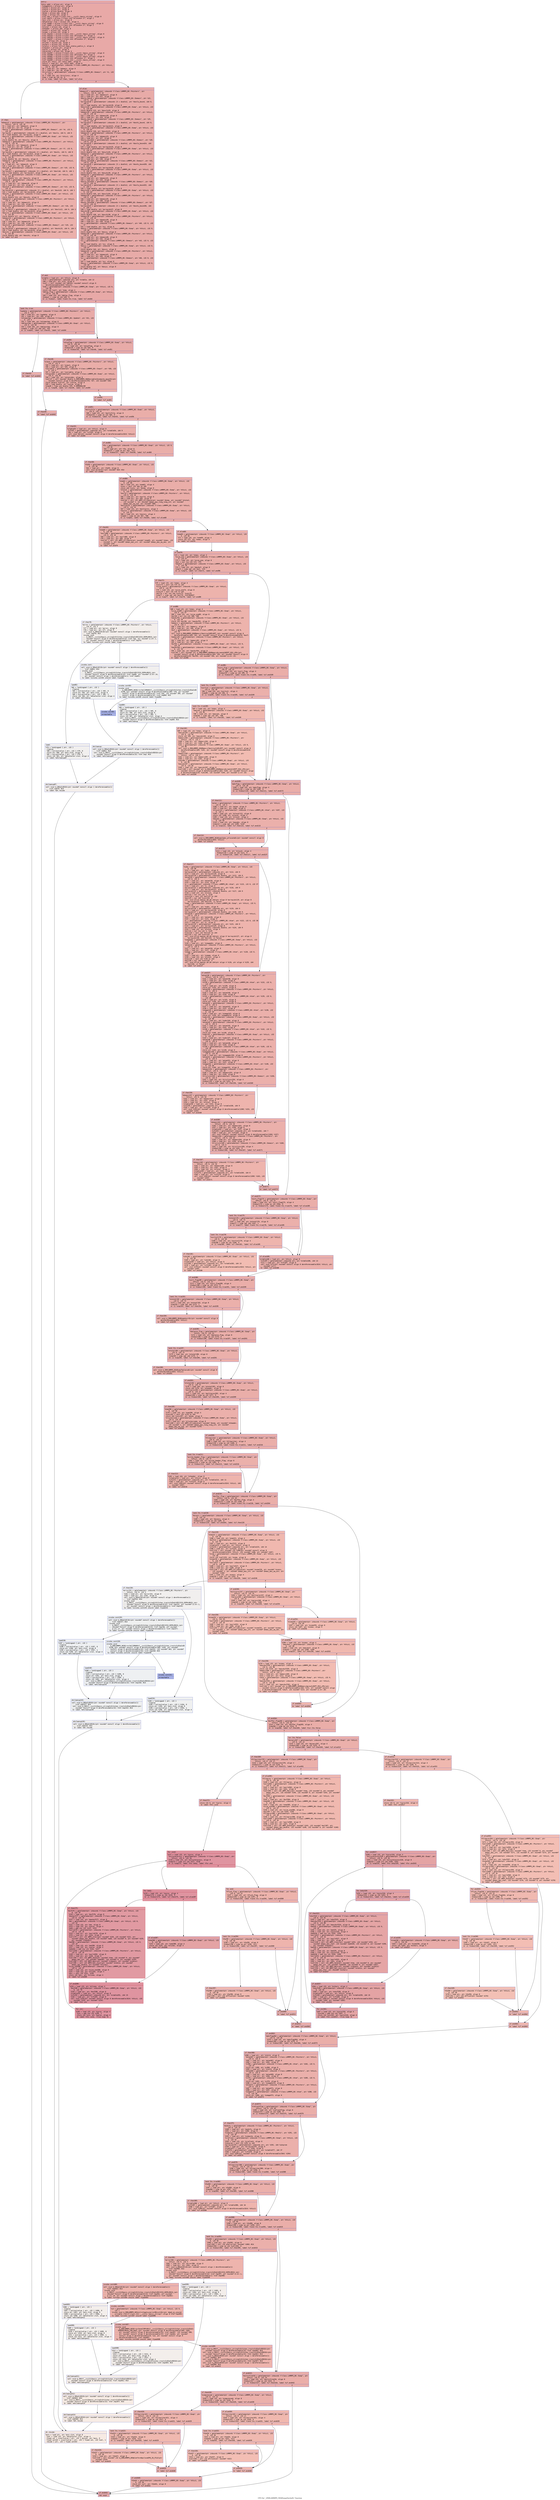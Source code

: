 digraph "CFG for '_ZN9LAMMPS_NS4Dump5writeEv' function" {
	label="CFG for '_ZN9LAMMPS_NS4Dump5writeEv' function";

	Node0x564668028730 [shape=record,color="#3d50c3ff", style=filled, fillcolor="#ca3b3770" fontname="Courier",label="{entry:\l|  %this.addr = alloca ptr, align 8\l  %imagehold = alloca ptr, align 8\l  %xhold = alloca ptr, align 8\l  %vhold = alloca ptr, align 8\l  %value = alloca double, align 8\l  %bnme = alloca i64, align 8\l  %nmax = alloca i32, align 4\l  %ref.tmp = alloca %\"class.std::__cxx11::basic_string\", align 8\l  %ref.tmp79 = alloca %\"class.std::allocator.3\", align 1\l  %exn.slot = alloca ptr, align 8\l  %ehselector.slot = alloca i32, align 4\l  %ref.tmp80 = alloca %\"class.std::__cxx11::basic_string\", align 8\l  %ref.tmp81 = alloca %\"class.std::allocator.3\", align 1\l  %nlocal = alloca i32, align 4\l  %nheader = alloca i64, align 8\l  %nsmin = alloca i32, align 4\l  %nsmax = alloca i32, align 4\l  %ref.tmp232 = alloca %\"class.std::__cxx11::basic_string\", align 8\l  %ref.tmp233 = alloca %\"class.std::allocator.3\", align 1\l  %ref.tmp236 = alloca %\"class.std::__cxx11::basic_string\", align 8\l  %ref.tmp237 = alloca %\"class.std::allocator.3\", align 1\l  %tmp = alloca i32, align 4\l  %nlines = alloca i32, align 4\l  %nchars = alloca i32, align 4\l  %status = alloca %struct.ompi_status_public_t, align 8\l  %request = alloca ptr, align 8\l  %iproc = alloca i32, align 4\l  %iproc316 = alloca i32, align 4\l  %ref.tmp397 = alloca %\"class.std::__cxx11::basic_string\", align 8\l  %ref.tmp398 = alloca %\"class.std::allocator.3\", align 1\l  %ref.tmp401 = alloca %\"class.std::__cxx11::basic_string\", align 8\l  %ref.tmp402 = alloca %\"class.std::allocator.3\", align 1\l  %ref.tmp405 = alloca %\"class.std::__cxx11::basic_string\", align 8\l  store ptr %this, ptr %this.addr, align 8\l  %this1 = load ptr, ptr %this.addr, align 8\l  %domain = getelementptr inbounds %\"class.LAMMPS_NS::Pointers\", ptr %this1,\l... i32 0, i32 10\l  %0 = load ptr, ptr %domain, align 8\l  %1 = load ptr, ptr %0, align 8\l  %triclinic = getelementptr inbounds %\"class.LAMMPS_NS::Domain\", ptr %1, i32\l... 0, i32 9\l  %2 = load i32, ptr %triclinic, align 4\l  %cmp = icmp eq i32 %2, 0\l  br i1 %cmp, label %if.then, label %if.else\l|{<s0>T|<s1>F}}"];
	Node0x564668028730:s0 -> Node0x56466802a3f0[tooltip="entry -> if.then\nProbability 37.50%" ];
	Node0x564668028730:s1 -> Node0x56466802a460[tooltip="entry -> if.else\nProbability 62.50%" ];
	Node0x56466802a3f0 [shape=record,color="#3d50c3ff", style=filled, fillcolor="#d24b4070" fontname="Courier",label="{if.then:\l|  %domain2 = getelementptr inbounds %\"class.LAMMPS_NS::Pointers\", ptr\l... %this1, i32 0, i32 10\l  %3 = load ptr, ptr %domain2, align 8\l  %4 = load ptr, ptr %3, align 8\l  %boxlo = getelementptr inbounds %\"class.LAMMPS_NS::Domain\", ptr %4, i32 0,\l... i32 20\l  %arrayidx = getelementptr inbounds [3 x double], ptr %boxlo, i64 0, i64 0\l  %5 = load double, ptr %arrayidx, align 8\l  %boxxlo = getelementptr inbounds %\"class.LAMMPS_NS::Dump\", ptr %this1, i32\l... 0, i32 60\l  store double %5, ptr %boxxlo, align 8\l  %domain3 = getelementptr inbounds %\"class.LAMMPS_NS::Pointers\", ptr %this1,\l... i32 0, i32 10\l  %6 = load ptr, ptr %domain3, align 8\l  %7 = load ptr, ptr %6, align 8\l  %boxhi = getelementptr inbounds %\"class.LAMMPS_NS::Domain\", ptr %7, i32 0,\l... i32 21\l  %arrayidx4 = getelementptr inbounds [3 x double], ptr %boxhi, i64 0, i64 0\l  %8 = load double, ptr %arrayidx4, align 8\l  %boxxhi = getelementptr inbounds %\"class.LAMMPS_NS::Dump\", ptr %this1, i32\l... 0, i32 61\l  store double %8, ptr %boxxhi, align 8\l  %domain5 = getelementptr inbounds %\"class.LAMMPS_NS::Pointers\", ptr %this1,\l... i32 0, i32 10\l  %9 = load ptr, ptr %domain5, align 8\l  %10 = load ptr, ptr %9, align 8\l  %boxlo6 = getelementptr inbounds %\"class.LAMMPS_NS::Domain\", ptr %10, i32 0,\l... i32 20\l  %arrayidx7 = getelementptr inbounds [3 x double], ptr %boxlo6, i64 0, i64 1\l  %11 = load double, ptr %arrayidx7, align 8\l  %boxylo = getelementptr inbounds %\"class.LAMMPS_NS::Dump\", ptr %this1, i32\l... 0, i32 62\l  store double %11, ptr %boxylo, align 8\l  %domain8 = getelementptr inbounds %\"class.LAMMPS_NS::Pointers\", ptr %this1,\l... i32 0, i32 10\l  %12 = load ptr, ptr %domain8, align 8\l  %13 = load ptr, ptr %12, align 8\l  %boxhi9 = getelementptr inbounds %\"class.LAMMPS_NS::Domain\", ptr %13, i32 0,\l... i32 21\l  %arrayidx10 = getelementptr inbounds [3 x double], ptr %boxhi9, i64 0, i64 1\l  %14 = load double, ptr %arrayidx10, align 8\l  %boxyhi = getelementptr inbounds %\"class.LAMMPS_NS::Dump\", ptr %this1, i32\l... 0, i32 63\l  store double %14, ptr %boxyhi, align 8\l  %domain11 = getelementptr inbounds %\"class.LAMMPS_NS::Pointers\", ptr %this1,\l... i32 0, i32 10\l  %15 = load ptr, ptr %domain11, align 8\l  %16 = load ptr, ptr %15, align 8\l  %boxlo12 = getelementptr inbounds %\"class.LAMMPS_NS::Domain\", ptr %16, i32\l... 0, i32 20\l  %arrayidx13 = getelementptr inbounds [3 x double], ptr %boxlo12, i64 0, i64 2\l  %17 = load double, ptr %arrayidx13, align 8\l  %boxzlo = getelementptr inbounds %\"class.LAMMPS_NS::Dump\", ptr %this1, i32\l... 0, i32 64\l  store double %17, ptr %boxzlo, align 8\l  %domain14 = getelementptr inbounds %\"class.LAMMPS_NS::Pointers\", ptr %this1,\l... i32 0, i32 10\l  %18 = load ptr, ptr %domain14, align 8\l  %19 = load ptr, ptr %18, align 8\l  %boxhi15 = getelementptr inbounds %\"class.LAMMPS_NS::Domain\", ptr %19, i32\l... 0, i32 21\l  %arrayidx16 = getelementptr inbounds [3 x double], ptr %boxhi15, i64 0, i64 2\l  %20 = load double, ptr %arrayidx16, align 8\l  %boxzhi = getelementptr inbounds %\"class.LAMMPS_NS::Dump\", ptr %this1, i32\l... 0, i32 65\l  store double %20, ptr %boxzhi, align 8\l  br label %if.end\l}"];
	Node0x56466802a3f0 -> Node0x56466802cbe0[tooltip="if.then -> if.end\nProbability 100.00%" ];
	Node0x56466802a460 [shape=record,color="#3d50c3ff", style=filled, fillcolor="#cc403a70" fontname="Courier",label="{if.else:\l|  %domain17 = getelementptr inbounds %\"class.LAMMPS_NS::Pointers\", ptr\l... %this1, i32 0, i32 10\l  %21 = load ptr, ptr %domain17, align 8\l  %22 = load ptr, ptr %21, align 8\l  %boxlo_bound = getelementptr inbounds %\"class.LAMMPS_NS::Domain\", ptr %22,\l... i32 0, i32 24\l  %arrayidx18 = getelementptr inbounds [3 x double], ptr %boxlo_bound, i64 0,\l... i64 0\l  %23 = load double, ptr %arrayidx18, align 8\l  %boxxlo19 = getelementptr inbounds %\"class.LAMMPS_NS::Dump\", ptr %this1, i32\l... 0, i32 60\l  store double %23, ptr %boxxlo19, align 8\l  %domain20 = getelementptr inbounds %\"class.LAMMPS_NS::Pointers\", ptr %this1,\l... i32 0, i32 10\l  %24 = load ptr, ptr %domain20, align 8\l  %25 = load ptr, ptr %24, align 8\l  %boxhi_bound = getelementptr inbounds %\"class.LAMMPS_NS::Domain\", ptr %25,\l... i32 0, i32 25\l  %arrayidx21 = getelementptr inbounds [3 x double], ptr %boxhi_bound, i64 0,\l... i64 0\l  %26 = load double, ptr %arrayidx21, align 8\l  %boxxhi22 = getelementptr inbounds %\"class.LAMMPS_NS::Dump\", ptr %this1, i32\l... 0, i32 61\l  store double %26, ptr %boxxhi22, align 8\l  %domain23 = getelementptr inbounds %\"class.LAMMPS_NS::Pointers\", ptr %this1,\l... i32 0, i32 10\l  %27 = load ptr, ptr %domain23, align 8\l  %28 = load ptr, ptr %27, align 8\l  %boxlo_bound24 = getelementptr inbounds %\"class.LAMMPS_NS::Domain\", ptr %28,\l... i32 0, i32 24\l  %arrayidx25 = getelementptr inbounds [3 x double], ptr %boxlo_bound24, i64\l... 0, i64 1\l  %29 = load double, ptr %arrayidx25, align 8\l  %boxylo26 = getelementptr inbounds %\"class.LAMMPS_NS::Dump\", ptr %this1, i32\l... 0, i32 62\l  store double %29, ptr %boxylo26, align 8\l  %domain27 = getelementptr inbounds %\"class.LAMMPS_NS::Pointers\", ptr %this1,\l... i32 0, i32 10\l  %30 = load ptr, ptr %domain27, align 8\l  %31 = load ptr, ptr %30, align 8\l  %boxhi_bound28 = getelementptr inbounds %\"class.LAMMPS_NS::Domain\", ptr %31,\l... i32 0, i32 25\l  %arrayidx29 = getelementptr inbounds [3 x double], ptr %boxhi_bound28, i64\l... 0, i64 1\l  %32 = load double, ptr %arrayidx29, align 8\l  %boxyhi30 = getelementptr inbounds %\"class.LAMMPS_NS::Dump\", ptr %this1, i32\l... 0, i32 63\l  store double %32, ptr %boxyhi30, align 8\l  %domain31 = getelementptr inbounds %\"class.LAMMPS_NS::Pointers\", ptr %this1,\l... i32 0, i32 10\l  %33 = load ptr, ptr %domain31, align 8\l  %34 = load ptr, ptr %33, align 8\l  %boxlo_bound32 = getelementptr inbounds %\"class.LAMMPS_NS::Domain\", ptr %34,\l... i32 0, i32 24\l  %arrayidx33 = getelementptr inbounds [3 x double], ptr %boxlo_bound32, i64\l... 0, i64 2\l  %35 = load double, ptr %arrayidx33, align 8\l  %boxzlo34 = getelementptr inbounds %\"class.LAMMPS_NS::Dump\", ptr %this1, i32\l... 0, i32 64\l  store double %35, ptr %boxzlo34, align 8\l  %domain35 = getelementptr inbounds %\"class.LAMMPS_NS::Pointers\", ptr %this1,\l... i32 0, i32 10\l  %36 = load ptr, ptr %domain35, align 8\l  %37 = load ptr, ptr %36, align 8\l  %boxhi_bound36 = getelementptr inbounds %\"class.LAMMPS_NS::Domain\", ptr %37,\l... i32 0, i32 25\l  %arrayidx37 = getelementptr inbounds [3 x double], ptr %boxhi_bound36, i64\l... 0, i64 2\l  %38 = load double, ptr %arrayidx37, align 8\l  %boxzhi38 = getelementptr inbounds %\"class.LAMMPS_NS::Dump\", ptr %this1, i32\l... 0, i32 65\l  store double %38, ptr %boxzhi38, align 8\l  %domain39 = getelementptr inbounds %\"class.LAMMPS_NS::Pointers\", ptr %this1,\l... i32 0, i32 10\l  %39 = load ptr, ptr %domain39, align 8\l  %40 = load ptr, ptr %39, align 8\l  %xy = getelementptr inbounds %\"class.LAMMPS_NS::Domain\", ptr %40, i32 0, i32\l... 37\l  %41 = load double, ptr %xy, align 8\l  %boxxy = getelementptr inbounds %\"class.LAMMPS_NS::Dump\", ptr %this1, i32 0,\l... i32 66\l  store double %41, ptr %boxxy, align 8\l  %domain40 = getelementptr inbounds %\"class.LAMMPS_NS::Pointers\", ptr %this1,\l... i32 0, i32 10\l  %42 = load ptr, ptr %domain40, align 8\l  %43 = load ptr, ptr %42, align 8\l  %xz = getelementptr inbounds %\"class.LAMMPS_NS::Domain\", ptr %43, i32 0, i32\l... 38\l  %44 = load double, ptr %xz, align 8\l  %boxxz = getelementptr inbounds %\"class.LAMMPS_NS::Dump\", ptr %this1, i32 0,\l... i32 67\l  store double %44, ptr %boxxz, align 8\l  %domain41 = getelementptr inbounds %\"class.LAMMPS_NS::Pointers\", ptr %this1,\l... i32 0, i32 10\l  %45 = load ptr, ptr %domain41, align 8\l  %46 = load ptr, ptr %45, align 8\l  %yz = getelementptr inbounds %\"class.LAMMPS_NS::Domain\", ptr %46, i32 0, i32\l... 39\l  %47 = load double, ptr %yz, align 8\l  %boxyz = getelementptr inbounds %\"class.LAMMPS_NS::Dump\", ptr %this1, i32 0,\l... i32 68\l  store double %47, ptr %boxyz, align 8\l  br label %if.end\l}"];
	Node0x56466802a460 -> Node0x56466802cbe0[tooltip="if.else -> if.end\nProbability 100.00%" ];
	Node0x56466802cbe0 [shape=record,color="#3d50c3ff", style=filled, fillcolor="#ca3b3770" fontname="Courier",label="{if.end:\l|  %vtable = load ptr, ptr %this1, align 8\l  %vfn = getelementptr inbounds ptr, ptr %vtable, i64 12\l  %48 = load ptr, ptr %vfn, align 8\l  %call = call noundef i32 %48(ptr noundef nonnull align 8\l... dereferenceable(824) %this1)\l  %nme = getelementptr inbounds %\"class.LAMMPS_NS::Dump\", ptr %this1, i32 0,\l... i32 58\l  store i32 %call, ptr %nme, align 4\l  %delay_flag = getelementptr inbounds %\"class.LAMMPS_NS::Dump\", ptr %this1,\l... i32 0, i32 36\l  %49 = load i32, ptr %delay_flag, align 4\l  %tobool = icmp ne i32 %49, 0\l  br i1 %tobool, label %land.lhs.true, label %if.end44\l|{<s0>T|<s1>F}}"];
	Node0x56466802cbe0:s0 -> Node0x564668031480[tooltip="if.end -> land.lhs.true\nProbability 62.50%" ];
	Node0x56466802cbe0:s1 -> Node0x564668031500[tooltip="if.end -> if.end44\nProbability 37.50%" ];
	Node0x564668031480 [shape=record,color="#3d50c3ff", style=filled, fillcolor="#cc403a70" fontname="Courier",label="{land.lhs.true:\l|  %update = getelementptr inbounds %\"class.LAMMPS_NS::Pointers\", ptr %this1,\l... i32 0, i32 7\l  %50 = load ptr, ptr %update, align 8\l  %51 = load ptr, ptr %50, align 8\l  %ntimestep = getelementptr inbounds %\"class.LAMMPS_NS::Update\", ptr %51, i32\l... 0, i32 4\l  %52 = load i64, ptr %ntimestep, align 8\l  %delaystep = getelementptr inbounds %\"class.LAMMPS_NS::Dump\", ptr %this1,\l... i32 0, i32 39\l  %53 = load i64, ptr %delaystep, align 8\l  %cmp42 = icmp slt i64 %52, %53\l  br i1 %cmp42, label %if.then43, label %if.end44\l|{<s0>T|<s1>F}}"];
	Node0x564668031480:s0 -> Node0x564668031ba0[tooltip="land.lhs.true -> if.then43\nProbability 50.00%" ];
	Node0x564668031480:s1 -> Node0x564668031500[tooltip="land.lhs.true -> if.end44\nProbability 50.00%" ];
	Node0x564668031ba0 [shape=record,color="#3d50c3ff", style=filled, fillcolor="#d24b4070" fontname="Courier",label="{if.then43:\l|  br label %if.end442\l}"];
	Node0x564668031ba0 -> Node0x564668031cd0[tooltip="if.then43 -> if.end442\nProbability 100.00%" ];
	Node0x564668031500 [shape=record,color="#3d50c3ff", style=filled, fillcolor="#cc403a70" fontname="Courier",label="{if.end44:\l|  %skipflag = getelementptr inbounds %\"class.LAMMPS_NS::Dump\", ptr %this1,\l... i32 0, i32 43\l  %54 = load i32, ptr %skipflag, align 4\l  %tobool45 = icmp ne i32 %54, 0\l  br i1 %tobool45, label %if.then46, label %if.end51\l|{<s0>T|<s1>F}}"];
	Node0x564668031500:s0 -> Node0x564668031ff0[tooltip="if.end44 -> if.then46\nProbability 62.50%" ];
	Node0x564668031500:s1 -> Node0x564668032070[tooltip="if.end44 -> if.end51\nProbability 37.50%" ];
	Node0x564668031ff0 [shape=record,color="#3d50c3ff", style=filled, fillcolor="#d0473d70" fontname="Courier",label="{if.then46:\l|  %input = getelementptr inbounds %\"class.LAMMPS_NS::Pointers\", ptr %this1,\l... i32 0, i32 5\l  %55 = load ptr, ptr %input, align 8\l  %56 = load ptr, ptr %55, align 8\l  %variable = getelementptr inbounds %\"class.LAMMPS_NS::Input\", ptr %56, i32\l... 0, i32 3\l  %57 = load ptr, ptr %variable, align 8\l  %skipindex = getelementptr inbounds %\"class.LAMMPS_NS::Dump\", ptr %this1,\l... i32 0, i32 45\l  %58 = load i32, ptr %skipindex, align 8\l  %call47 = call noundef double @_ZN9LAMMPS_NS8Variable13compute_equalEi(ptr\l... noundef nonnull align 8 dereferenceable(376) %57, i32 noundef %58)\l  store double %call47, ptr %value, align 8\l  %59 = load double, ptr %value, align 8\l  %cmp48 = fcmp une double %59, 0.000000e+00\l  br i1 %cmp48, label %if.then49, label %if.end50\l|{<s0>T|<s1>F}}"];
	Node0x564668031ff0:s0 -> Node0x564668032a80[tooltip="if.then46 -> if.then49\nProbability 62.50%" ];
	Node0x564668031ff0:s1 -> Node0x564668032ad0[tooltip="if.then46 -> if.end50\nProbability 37.50%" ];
	Node0x564668032a80 [shape=record,color="#3d50c3ff", style=filled, fillcolor="#d24b4070" fontname="Courier",label="{if.then49:\l|  br label %if.end442\l}"];
	Node0x564668032a80 -> Node0x564668031cd0[tooltip="if.then49 -> if.end442\nProbability 100.00%" ];
	Node0x564668032ad0 [shape=record,color="#3d50c3ff", style=filled, fillcolor="#d8564670" fontname="Courier",label="{if.end50:\l|  br label %if.end51\l}"];
	Node0x564668032ad0 -> Node0x564668032070[tooltip="if.end50 -> if.end51\nProbability 100.00%" ];
	Node0x564668032070 [shape=record,color="#3d50c3ff", style=filled, fillcolor="#d0473d70" fontname="Courier",label="{if.end51:\l|  %multifile = getelementptr inbounds %\"class.LAMMPS_NS::Dump\", ptr %this1,\l... i32 0, i32 14\l  %60 = load i32, ptr %multifile, align 8\l  %tobool52 = icmp ne i32 %60, 0\l  br i1 %tobool52, label %if.then53, label %if.end56\l|{<s0>T|<s1>F}}"];
	Node0x564668032070:s0 -> Node0x564668032f10[tooltip="if.end51 -> if.then53\nProbability 62.50%" ];
	Node0x564668032070:s1 -> Node0x564668032f90[tooltip="if.end51 -> if.end56\nProbability 37.50%" ];
	Node0x564668032f10 [shape=record,color="#3d50c3ff", style=filled, fillcolor="#d24b4070" fontname="Courier",label="{if.then53:\l|  %vtable54 = load ptr, ptr %this1, align 8\l  %vfn55 = getelementptr inbounds ptr, ptr %vtable54, i64 9\l  %61 = load ptr, ptr %vfn55, align 8\l  call void %61(ptr noundef nonnull align 8 dereferenceable(824) %this1)\l  br label %if.end56\l}"];
	Node0x564668032f10 -> Node0x564668032f90[tooltip="if.then53 -> if.end56\nProbability 100.00%" ];
	Node0x564668032f90 [shape=record,color="#3d50c3ff", style=filled, fillcolor="#d0473d70" fontname="Courier",label="{if.end56:\l|  %fp = getelementptr inbounds %\"class.LAMMPS_NS::Dump\", ptr %this1, i32 0,\l... i32 56\l  %62 = load ptr, ptr %fp, align 8\l  %tobool57 = icmp ne ptr %62, null\l  br i1 %tobool57, label %if.then58, label %if.end60\l|{<s0>T|<s1>F}}"];
	Node0x564668032f90:s0 -> Node0x564668033660[tooltip="if.end56 -> if.then58\nProbability 62.50%" ];
	Node0x564668032f90:s1 -> Node0x5646680336e0[tooltip="if.end56 -> if.end60\nProbability 37.50%" ];
	Node0x564668033660 [shape=record,color="#3d50c3ff", style=filled, fillcolor="#d24b4070" fontname="Courier",label="{if.then58:\l|  %fp59 = getelementptr inbounds %\"class.LAMMPS_NS::Dump\", ptr %this1, i32\l... 0, i32 56\l  %63 = load ptr, ptr %fp59, align 8\l  call void @clearerr(ptr noundef %63) #14\l  br label %if.end60\l}"];
	Node0x564668033660 -> Node0x5646680336e0[tooltip="if.then58 -> if.end60\nProbability 100.00%" ];
	Node0x5646680336e0 [shape=record,color="#3d50c3ff", style=filled, fillcolor="#d0473d70" fontname="Courier",label="{if.end60:\l|  %nme61 = getelementptr inbounds %\"class.LAMMPS_NS::Dump\", ptr %this1, i32\l... 0, i32 58\l  %64 = load i32, ptr %nme61, align 4\l  %conv = sext i32 %64 to i64\l  store i64 %conv, ptr %bnme, align 8\l  %ntotal = getelementptr inbounds %\"class.LAMMPS_NS::Dump\", ptr %this1, i32\l... 0, i32 73\l  %world = getelementptr inbounds %\"class.LAMMPS_NS::Pointers\", ptr %this1,\l... i32 0, i32 16\l  %65 = load ptr, ptr %world, align 8\l  %66 = load ptr, ptr %65, align 8\l  %call62 = call i32 @MPI_Allreduce(ptr noundef %bnme, ptr noundef %ntotal,\l... i32 noundef 1, ptr noundef @ompi_mpi_long_long_int, ptr noundef\l... @ompi_mpi_op_sum, ptr noundef %66)\l  %multiproc = getelementptr inbounds %\"class.LAMMPS_NS::Dump\", ptr %this1,\l... i32 0, i32 15\l  %67 = load i32, ptr %multiproc, align 4\l  %nprocs = getelementptr inbounds %\"class.LAMMPS_NS::Dump\", ptr %this1, i32\l... 0, i32 11\l  %68 = load i32, ptr %nprocs, align 4\l  %cmp63 = icmp ne i32 %67, %68\l  br i1 %cmp63, label %if.then64, label %if.else68\l|{<s0>T|<s1>F}}"];
	Node0x5646680336e0:s0 -> Node0x564668034650[tooltip="if.end60 -> if.then64\nProbability 50.00%" ];
	Node0x5646680336e0:s1 -> Node0x5646680346a0[tooltip="if.end60 -> if.else68\nProbability 50.00%" ];
	Node0x564668034650 [shape=record,color="#3d50c3ff", style=filled, fillcolor="#d6524470" fontname="Courier",label="{if.then64:\l|  %nme65 = getelementptr inbounds %\"class.LAMMPS_NS::Dump\", ptr %this1, i32\l... 0, i32 58\l  %world66 = getelementptr inbounds %\"class.LAMMPS_NS::Pointers\", ptr %this1,\l... i32 0, i32 16\l  %69 = load ptr, ptr %world66, align 8\l  %70 = load ptr, ptr %69, align 8\l  %call67 = call i32 @MPI_Allreduce(ptr noundef %nme65, ptr noundef %nmax, i32\l... noundef 1, ptr noundef @ompi_mpi_int, ptr noundef @ompi_mpi_op_max, ptr\l... noundef %70)\l  br label %if.end70\l}"];
	Node0x564668034650 -> Node0x564668034c90[tooltip="if.then64 -> if.end70\nProbability 100.00%" ];
	Node0x5646680346a0 [shape=record,color="#3d50c3ff", style=filled, fillcolor="#d6524470" fontname="Courier",label="{if.else68:\l|  %nme69 = getelementptr inbounds %\"class.LAMMPS_NS::Dump\", ptr %this1, i32\l... 0, i32 58\l  %71 = load i32, ptr %nme69, align 4\l  store i32 %71, ptr %nmax, align 4\l  br label %if.end70\l}"];
	Node0x5646680346a0 -> Node0x564668034c90[tooltip="if.else68 -> if.end70\nProbability 100.00%" ];
	Node0x564668034c90 [shape=record,color="#3d50c3ff", style=filled, fillcolor="#d0473d70" fontname="Courier",label="{if.end70:\l|  %72 = load i32, ptr %nmax, align 4\l  %size_one = getelementptr inbounds %\"class.LAMMPS_NS::Dump\", ptr %this1, i32\l... 0, i32 57\l  %73 = load i32, ptr %size_one, align 8\l  %mul = mul nsw i32 %72, %73\l  %maxbuf = getelementptr inbounds %\"class.LAMMPS_NS::Dump\", ptr %this1, i32\l... 0, i32 78\l  %74 = load i32, ptr %maxbuf, align 8\l  %cmp71 = icmp sgt i32 %mul, %74\l  br i1 %cmp71, label %if.then72, label %if.end96\l|{<s0>T|<s1>F}}"];
	Node0x564668034c90:s0 -> Node0x564668035450[tooltip="if.end70 -> if.then72\nProbability 50.00%" ];
	Node0x564668034c90:s1 -> Node0x5646680354d0[tooltip="if.end70 -> if.end96\nProbability 50.00%" ];
	Node0x564668035450 [shape=record,color="#3d50c3ff", style=filled, fillcolor="#d6524470" fontname="Courier",label="{if.then72:\l|  %75 = load i32, ptr %nmax, align 4\l  %conv73 = sext i32 %75 to i64\l  %size_one74 = getelementptr inbounds %\"class.LAMMPS_NS::Dump\", ptr %this1,\l... i32 0, i32 57\l  %76 = load i32, ptr %size_one74, align 8\l  %conv75 = sext i32 %76 to i64\l  %mul76 = mul nsw i64 %conv73, %conv75\l  %cmp77 = icmp sgt i64 %mul76, 2147483647\l  br i1 %cmp77, label %if.then78, label %if.end88\l|{<s0>T|<s1>F}}"];
	Node0x564668035450:s0 -> Node0x564668035aa0[tooltip="if.then72 -> if.then78\nProbability 0.00%" ];
	Node0x564668035450:s1 -> Node0x564668035b20[tooltip="if.then72 -> if.end88\nProbability 100.00%" ];
	Node0x564668035aa0 [shape=record,color="#3d50c3ff", style=filled, fillcolor="#e5d8d170" fontname="Courier",label="{if.then78:\l|  %error = getelementptr inbounds %\"class.LAMMPS_NS::Pointers\", ptr %this1,\l... i32 0, i32 3\l  %77 = load ptr, ptr %error, align 8\l  %78 = load ptr, ptr %77, align 8\l  call void @_ZNSaIcEC1Ev(ptr noundef nonnull align 1 dereferenceable(1)\l... %ref.tmp79) #14\l  invoke void\l... @_ZNSt7__cxx1112basic_stringIcSt11char_traitsIcESaIcEEC2IS3_EEPKcRKS3_(ptr\l... noundef nonnull align 8 dereferenceable(32) %ref.tmp, ptr noundef @.str.1,\l... ptr noundef nonnull align 1 dereferenceable(1) %ref.tmp79)\l          to label %invoke.cont unwind label %lpad\l}"];
	Node0x564668035aa0 -> Node0x564668035fb0[tooltip="if.then78 -> invoke.cont\nProbability 50.00%" ];
	Node0x564668035aa0 -> Node0x564668036030[tooltip="if.then78 -> lpad\nProbability 50.00%" ];
	Node0x564668035fb0 [shape=record,color="#3d50c3ff", style=filled, fillcolor="#e0dbd870" fontname="Courier",label="{invoke.cont:\l|  call void @_ZNSaIcEC1Ev(ptr noundef nonnull align 1 dereferenceable(1)\l... %ref.tmp81) #14\l  invoke void\l... @_ZNSt7__cxx1112basic_stringIcSt11char_traitsIcESaIcEEC2IS3_EEPKcRKS3_(ptr\l... noundef nonnull align 8 dereferenceable(32) %ref.tmp80, ptr noundef @.str.14,\l... ptr noundef nonnull align 1 dereferenceable(1) %ref.tmp81)\l          to label %invoke.cont83 unwind label %lpad82\l}"];
	Node0x564668035fb0 -> Node0x564668036350[tooltip="invoke.cont -> invoke.cont83\nProbability 50.00%" ];
	Node0x564668035fb0 -> Node0x5646680363a0[tooltip="invoke.cont -> lpad82\nProbability 50.00%" ];
	Node0x564668036350 [shape=record,color="#3d50c3ff", style=filled, fillcolor="#dedcdb70" fontname="Courier",label="{invoke.cont83:\l|  invoke void\l... @_ZN9LAMMPS_NS5Error3allERKNSt7__cxx1112basic_stringIcSt11char_traitsIcESaIcEE\l...EiS8_(ptr noundef nonnull align 8 dereferenceable(196) %78, ptr noundef\l... nonnull align 8 dereferenceable(32) %ref.tmp, i32 noundef 395, ptr noundef\l... nonnull align 8 dereferenceable(32) %ref.tmp80) #15\l          to label %invoke.cont85 unwind label %lpad84\l}"];
	Node0x564668036350 -> Node0x564668036300[tooltip="invoke.cont83 -> invoke.cont85\nProbability 0.00%" ];
	Node0x564668036350 -> Node0x5646680366c0[tooltip="invoke.cont83 -> lpad84\nProbability 100.00%" ];
	Node0x564668036300 [shape=record,color="#3d50c3ff", style=filled, fillcolor="#3d50c370" fontname="Courier",label="{invoke.cont85:\l|  unreachable\l}"];
	Node0x564668036030 [shape=record,color="#3d50c3ff", style=filled, fillcolor="#e0dbd870" fontname="Courier",label="{lpad:\l|  %79 = landingpad \{ ptr, i32 \}\l          cleanup\l  %80 = extractvalue \{ ptr, i32 \} %79, 0\l  store ptr %80, ptr %exn.slot, align 8\l  %81 = extractvalue \{ ptr, i32 \} %79, 1\l  store i32 %81, ptr %ehselector.slot, align 4\l  br label %ehcleanup87\l}"];
	Node0x564668036030 -> Node0x564668036c80[tooltip="lpad -> ehcleanup87\nProbability 100.00%" ];
	Node0x5646680363a0 [shape=record,color="#3d50c3ff", style=filled, fillcolor="#dedcdb70" fontname="Courier",label="{lpad82:\l|  %82 = landingpad \{ ptr, i32 \}\l          cleanup\l  %83 = extractvalue \{ ptr, i32 \} %82, 0\l  store ptr %83, ptr %exn.slot, align 8\l  %84 = extractvalue \{ ptr, i32 \} %82, 1\l  store i32 %84, ptr %ehselector.slot, align 4\l  br label %ehcleanup\l}"];
	Node0x5646680363a0 -> Node0x564668036fd0[tooltip="lpad82 -> ehcleanup\nProbability 100.00%" ];
	Node0x5646680366c0 [shape=record,color="#3d50c3ff", style=filled, fillcolor="#dedcdb70" fontname="Courier",label="{lpad84:\l|  %85 = landingpad \{ ptr, i32 \}\l          cleanup\l  %86 = extractvalue \{ ptr, i32 \} %85, 0\l  store ptr %86, ptr %exn.slot, align 8\l  %87 = extractvalue \{ ptr, i32 \} %85, 1\l  store i32 %87, ptr %ehselector.slot, align 4\l  call void @_ZNSt7__cxx1112basic_stringIcSt11char_traitsIcESaIcEED1Ev(ptr\l... noundef nonnull align 8 dereferenceable(32) %ref.tmp80) #14\l  br label %ehcleanup\l}"];
	Node0x5646680366c0 -> Node0x564668036fd0[tooltip="lpad84 -> ehcleanup\nProbability 100.00%" ];
	Node0x564668036fd0 [shape=record,color="#3d50c3ff", style=filled, fillcolor="#e0dbd870" fontname="Courier",label="{ehcleanup:\l|  call void @_ZNSaIcED1Ev(ptr noundef nonnull align 1 dereferenceable(1)\l... %ref.tmp81) #14\l  call void @_ZNSt7__cxx1112basic_stringIcSt11char_traitsIcESaIcEED1Ev(ptr\l... noundef nonnull align 8 dereferenceable(32) %ref.tmp) #14\l  br label %ehcleanup87\l}"];
	Node0x564668036fd0 -> Node0x564668036c80[tooltip="ehcleanup -> ehcleanup87\nProbability 100.00%" ];
	Node0x564668036c80 [shape=record,color="#3d50c3ff", style=filled, fillcolor="#e5d8d170" fontname="Courier",label="{ehcleanup87:\l|  call void @_ZNSaIcED1Ev(ptr noundef nonnull align 1 dereferenceable(1)\l... %ref.tmp79) #14\l  br label %eh.resume\l}"];
	Node0x564668036c80 -> Node0x564668037880[tooltip="ehcleanup87 -> eh.resume\nProbability 100.00%" ];
	Node0x564668035b20 [shape=record,color="#3d50c3ff", style=filled, fillcolor="#d6524470" fontname="Courier",label="{if.end88:\l|  %88 = load i32, ptr %nmax, align 4\l  %size_one89 = getelementptr inbounds %\"class.LAMMPS_NS::Dump\", ptr %this1,\l... i32 0, i32 57\l  %89 = load i32, ptr %size_one89, align 8\l  %mul90 = mul nsw i32 %88, %89\l  %maxbuf91 = getelementptr inbounds %\"class.LAMMPS_NS::Dump\", ptr %this1, i32\l... 0, i32 78\l  store i32 %mul90, ptr %maxbuf91, align 8\l  %memory = getelementptr inbounds %\"class.LAMMPS_NS::Pointers\", ptr %this1,\l... i32 0, i32 2\l  %90 = load ptr, ptr %memory, align 8\l  %91 = load ptr, ptr %90, align 8\l  %buf = getelementptr inbounds %\"class.LAMMPS_NS::Dump\", ptr %this1, i32 0,\l... i32 79\l  call void @_ZN9LAMMPS_NS6Memory7destroyIdEEvRPT_(ptr noundef nonnull align 8\l... dereferenceable(184) %91, ptr noundef nonnull align 8 dereferenceable(8) %buf)\l  %memory92 = getelementptr inbounds %\"class.LAMMPS_NS::Pointers\", ptr %this1,\l... i32 0, i32 2\l  %92 = load ptr, ptr %memory92, align 8\l  %93 = load ptr, ptr %92, align 8\l  %buf93 = getelementptr inbounds %\"class.LAMMPS_NS::Dump\", ptr %this1, i32 0,\l... i32 79\l  %maxbuf94 = getelementptr inbounds %\"class.LAMMPS_NS::Dump\", ptr %this1, i32\l... 0, i32 78\l  %94 = load i32, ptr %maxbuf94, align 8\l  %call95 = call noundef ptr @_ZN9LAMMPS_NS6Memory6createIdEEPT_RS3_iPKc(ptr\l... noundef nonnull align 8 dereferenceable(184) %93, ptr noundef nonnull align 8\l... dereferenceable(8) %buf93, i32 noundef %94, ptr noundef @.str.15)\l  br label %if.end96\l}"];
	Node0x564668035b20 -> Node0x5646680354d0[tooltip="if.end88 -> if.end96\nProbability 100.00%" ];
	Node0x5646680354d0 [shape=record,color="#3d50c3ff", style=filled, fillcolor="#d0473d70" fontname="Courier",label="{if.end96:\l|  %sort_flag = getelementptr inbounds %\"class.LAMMPS_NS::Dump\", ptr %this1,\l... i32 0, i32 22\l  %95 = load i32, ptr %sort_flag, align 4\l  %tobool97 = icmp ne i32 %95, 0\l  br i1 %tobool97, label %land.lhs.true98, label %if.end109\l|{<s0>T|<s1>F}}"];
	Node0x5646680354d0:s0 -> Node0x5646680307d0[tooltip="if.end96 -> land.lhs.true98\nProbability 62.50%" ];
	Node0x5646680354d0:s1 -> Node0x564668030850[tooltip="if.end96 -> if.end109\nProbability 37.50%" ];
	Node0x5646680307d0 [shape=record,color="#3d50c3ff", style=filled, fillcolor="#d24b4070" fontname="Courier",label="{land.lhs.true98:\l|  %sortcol = getelementptr inbounds %\"class.LAMMPS_NS::Dump\", ptr %this1,\l... i32 0, i32 30\l  %96 = load i32, ptr %sortcol, align 4\l  %cmp99 = icmp eq i32 %96, 0\l  br i1 %cmp99, label %land.lhs.true100, label %if.end109\l|{<s0>T|<s1>F}}"];
	Node0x5646680307d0:s0 -> Node0x564668030ba0[tooltip="land.lhs.true98 -> land.lhs.true100\nProbability 37.50%" ];
	Node0x5646680307d0:s1 -> Node0x564668030850[tooltip="land.lhs.true98 -> if.end109\nProbability 62.50%" ];
	Node0x564668030ba0 [shape=record,color="#3d50c3ff", style=filled, fillcolor="#dc5d4a70" fontname="Courier",label="{land.lhs.true100:\l|  %97 = load i32, ptr %nmax, align 4\l  %maxids = getelementptr inbounds %\"class.LAMMPS_NS::Dump\", ptr %this1, i32\l... 0, i32 82\l  %98 = load i32, ptr %maxids, align 8\l  %cmp101 = icmp sgt i32 %97, %98\l  br i1 %cmp101, label %if.then102, label %if.end109\l|{<s0>T|<s1>F}}"];
	Node0x564668030ba0:s0 -> Node0x564668039a70[tooltip="land.lhs.true100 -> if.then102\nProbability 50.00%" ];
	Node0x564668030ba0:s1 -> Node0x564668030850[tooltip="land.lhs.true100 -> if.end109\nProbability 50.00%" ];
	Node0x564668039a70 [shape=record,color="#3d50c3ff", style=filled, fillcolor="#e1675170" fontname="Courier",label="{if.then102:\l|  %99 = load i32, ptr %nmax, align 4\l  %maxids103 = getelementptr inbounds %\"class.LAMMPS_NS::Dump\", ptr %this1,\l... i32 0, i32 82\l  store i32 %99, ptr %maxids103, align 8\l  %memory104 = getelementptr inbounds %\"class.LAMMPS_NS::Pointers\", ptr\l... %this1, i32 0, i32 2\l  %100 = load ptr, ptr %memory104, align 8\l  %101 = load ptr, ptr %100, align 8\l  %ids = getelementptr inbounds %\"class.LAMMPS_NS::Dump\", ptr %this1, i32 0,\l... i32 85\l  call void @_ZN9LAMMPS_NS6Memory7destroyIiEEvRPT_(ptr noundef nonnull align 8\l... dereferenceable(184) %101, ptr noundef nonnull align 8 dereferenceable(8)\l... %ids)\l  %memory105 = getelementptr inbounds %\"class.LAMMPS_NS::Pointers\", ptr\l... %this1, i32 0, i32 2\l  %102 = load ptr, ptr %memory105, align 8\l  %103 = load ptr, ptr %102, align 8\l  %ids106 = getelementptr inbounds %\"class.LAMMPS_NS::Dump\", ptr %this1, i32\l... 0, i32 85\l  %maxids107 = getelementptr inbounds %\"class.LAMMPS_NS::Dump\", ptr %this1,\l... i32 0, i32 82\l  %104 = load i32, ptr %maxids107, align 8\l  %call108 = call noundef ptr @_ZN9LAMMPS_NS6Memory6createIiEEPT_RS3_iPKc(ptr\l... noundef nonnull align 8 dereferenceable(184) %103, ptr noundef nonnull align\l... 8 dereferenceable(8) %ids106, i32 noundef %104, ptr noundef @.str.16)\l  br label %if.end109\l}"];
	Node0x564668039a70 -> Node0x564668030850[tooltip="if.then102 -> if.end109\nProbability 100.00%" ];
	Node0x564668030850 [shape=record,color="#3d50c3ff", style=filled, fillcolor="#d0473d70" fontname="Courier",label="{if.end109:\l|  %pbcflag = getelementptr inbounds %\"class.LAMMPS_NS::Dump\", ptr %this1,\l... i32 0, i32 28\l  %105 = load i32, ptr %pbcflag, align 4\l  %tobool110 = icmp ne i32 %105, 0\l  br i1 %tobool110, label %if.then111, label %if.end172\l|{<s0>T|<s1>F}}"];
	Node0x564668030850:s0 -> Node0x5646680306c0[tooltip="if.end109 -> if.then111\nProbability 62.50%" ];
	Node0x564668030850:s1 -> Node0x564667fe7b10[tooltip="if.end109 -> if.end172\nProbability 37.50%" ];
	Node0x5646680306c0 [shape=record,color="#3d50c3ff", style=filled, fillcolor="#d24b4070" fontname="Courier",label="{if.then111:\l|  %atom = getelementptr inbounds %\"class.LAMMPS_NS::Pointers\", ptr %this1,\l... i32 0, i32 6\l  %106 = load ptr, ptr %atom, align 8\l  %107 = load ptr, ptr %106, align 8\l  %nlocal112 = getelementptr inbounds %\"class.LAMMPS_NS::Atom\", ptr %107, i32\l... 0, i32 4\l  %108 = load i32, ptr %nlocal112, align 8\l  store i32 %108, ptr %nlocal, align 4\l  %109 = load i32, ptr %nlocal, align 4\l  %maxpbc = getelementptr inbounds %\"class.LAMMPS_NS::Dump\", ptr %this1, i32\l... 0, i32 93\l  %110 = load i32, ptr %maxpbc, align 8\l  %cmp113 = icmp sgt i32 %109, %110\l  br i1 %cmp113, label %if.then114, label %if.end115\l|{<s0>T|<s1>F}}"];
	Node0x5646680306c0:s0 -> Node0x564667fe82c0[tooltip="if.then111 -> if.then114\nProbability 50.00%" ];
	Node0x5646680306c0:s1 -> Node0x564667fe8340[tooltip="if.then111 -> if.end115\nProbability 50.00%" ];
	Node0x564667fe82c0 [shape=record,color="#3d50c3ff", style=filled, fillcolor="#d8564670" fontname="Courier",label="{if.then114:\l|  call void @_ZN9LAMMPS_NS4Dump12pbc_allocateEv(ptr noundef nonnull align 8\l... dereferenceable(824) %this1)\l  br label %if.end115\l}"];
	Node0x564667fe82c0 -> Node0x564667fe8340[tooltip="if.then114 -> if.end115\nProbability 100.00%" ];
	Node0x564667fe8340 [shape=record,color="#3d50c3ff", style=filled, fillcolor="#d24b4070" fontname="Courier",label="{if.end115:\l|  %111 = load i32, ptr %nlocal, align 4\l  %tobool116 = icmp ne i32 %111, 0\l  br i1 %tobool116, label %if.then117, label %if.end137\l|{<s0>T|<s1>F}}"];
	Node0x564667fe8340:s0 -> Node0x564667fe8760[tooltip="if.end115 -> if.then117\nProbability 62.50%" ];
	Node0x564667fe8340:s1 -> Node0x564667fe87b0[tooltip="if.end115 -> if.end137\nProbability 37.50%" ];
	Node0x564667fe8760 [shape=record,color="#3d50c3ff", style=filled, fillcolor="#d8564670" fontname="Courier",label="{if.then117:\l|  %xpbc = getelementptr inbounds %\"class.LAMMPS_NS::Dump\", ptr %this1, i32\l... 0, i32 90\l  %112 = load ptr, ptr %xpbc, align 8\l  %arrayidx118 = getelementptr inbounds ptr, ptr %112, i64 0\l  %113 = load ptr, ptr %arrayidx118, align 8\l  %arrayidx119 = getelementptr inbounds double, ptr %113, i64 0\l  %atom120 = getelementptr inbounds %\"class.LAMMPS_NS::Pointers\", ptr %this1,\l... i32 0, i32 6\l  %114 = load ptr, ptr %atom120, align 8\l  %115 = load ptr, ptr %114, align 8\l  %x = getelementptr inbounds %\"class.LAMMPS_NS::Atom\", ptr %115, i32 0, i32 37\l  %116 = load ptr, ptr %x, align 8\l  %arrayidx121 = getelementptr inbounds ptr, ptr %116, i64 0\l  %117 = load ptr, ptr %arrayidx121, align 8\l  %arrayidx122 = getelementptr inbounds double, ptr %117, i64 0\l  %118 = load i32, ptr %nlocal, align 4\l  %mul123 = mul nsw i32 3, %118\l  %conv124 = sext i32 %mul123 to i64\l  %mul125 = mul i64 %conv124, 8\l  call void @llvm.memcpy.p0.p0.i64(ptr align 8 %arrayidx119, ptr align 8\l... %arrayidx122, i64 %mul125, i1 false)\l  %vpbc = getelementptr inbounds %\"class.LAMMPS_NS::Dump\", ptr %this1, i32 0,\l... i32 91\l  %119 = load ptr, ptr %vpbc, align 8\l  %arrayidx126 = getelementptr inbounds ptr, ptr %119, i64 0\l  %120 = load ptr, ptr %arrayidx126, align 8\l  %arrayidx127 = getelementptr inbounds double, ptr %120, i64 0\l  %atom128 = getelementptr inbounds %\"class.LAMMPS_NS::Pointers\", ptr %this1,\l... i32 0, i32 6\l  %121 = load ptr, ptr %atom128, align 8\l  %122 = load ptr, ptr %121, align 8\l  %v = getelementptr inbounds %\"class.LAMMPS_NS::Atom\", ptr %122, i32 0, i32 38\l  %123 = load ptr, ptr %v, align 8\l  %arrayidx129 = getelementptr inbounds ptr, ptr %123, i64 0\l  %124 = load ptr, ptr %arrayidx129, align 8\l  %arrayidx130 = getelementptr inbounds double, ptr %124, i64 0\l  %125 = load i32, ptr %nlocal, align 4\l  %mul131 = mul nsw i32 3, %125\l  %conv132 = sext i32 %mul131 to i64\l  %mul133 = mul i64 %conv132, 8\l  call void @llvm.memcpy.p0.p0.i64(ptr align 8 %arrayidx127, ptr align 8\l... %arrayidx130, i64 %mul133, i1 false)\l  %imagepbc = getelementptr inbounds %\"class.LAMMPS_NS::Dump\", ptr %this1, i32\l... 0, i32 92\l  %126 = load ptr, ptr %imagepbc, align 8\l  %atom134 = getelementptr inbounds %\"class.LAMMPS_NS::Pointers\", ptr %this1,\l... i32 0, i32 6\l  %127 = load ptr, ptr %atom134, align 8\l  %128 = load ptr, ptr %127, align 8\l  %image = getelementptr inbounds %\"class.LAMMPS_NS::Atom\", ptr %128, i32 0,\l... i32 36\l  %129 = load ptr, ptr %image, align 8\l  %130 = load i32, ptr %nlocal, align 4\l  %conv135 = sext i32 %130 to i64\l  %mul136 = mul i64 %conv135, 4\l  call void @llvm.memcpy.p0.p0.i64(ptr align 4 %126, ptr align 4 %129, i64\l... %mul136, i1 false)\l  br label %if.end137\l}"];
	Node0x564667fe8760 -> Node0x564667fe87b0[tooltip="if.then117 -> if.end137\nProbability 100.00%" ];
	Node0x564667fe87b0 [shape=record,color="#3d50c3ff", style=filled, fillcolor="#d24b4070" fontname="Courier",label="{if.end137:\l|  %atom138 = getelementptr inbounds %\"class.LAMMPS_NS::Pointers\", ptr\l... %this1, i32 0, i32 6\l  %131 = load ptr, ptr %atom138, align 8\l  %132 = load ptr, ptr %131, align 8\l  %x139 = getelementptr inbounds %\"class.LAMMPS_NS::Atom\", ptr %132, i32 0,\l... i32 37\l  %133 = load ptr, ptr %x139, align 8\l  store ptr %133, ptr %xhold, align 8\l  %atom140 = getelementptr inbounds %\"class.LAMMPS_NS::Pointers\", ptr %this1,\l... i32 0, i32 6\l  %134 = load ptr, ptr %atom140, align 8\l  %135 = load ptr, ptr %134, align 8\l  %v141 = getelementptr inbounds %\"class.LAMMPS_NS::Atom\", ptr %135, i32 0,\l... i32 38\l  %136 = load ptr, ptr %v141, align 8\l  store ptr %136, ptr %vhold, align 8\l  %atom142 = getelementptr inbounds %\"class.LAMMPS_NS::Pointers\", ptr %this1,\l... i32 0, i32 6\l  %137 = load ptr, ptr %atom142, align 8\l  %138 = load ptr, ptr %137, align 8\l  %image143 = getelementptr inbounds %\"class.LAMMPS_NS::Atom\", ptr %138, i32\l... 0, i32 36\l  %139 = load ptr, ptr %image143, align 8\l  store ptr %139, ptr %imagehold, align 8\l  %xpbc144 = getelementptr inbounds %\"class.LAMMPS_NS::Dump\", ptr %this1, i32\l... 0, i32 90\l  %140 = load ptr, ptr %xpbc144, align 8\l  %atom145 = getelementptr inbounds %\"class.LAMMPS_NS::Pointers\", ptr %this1,\l... i32 0, i32 6\l  %141 = load ptr, ptr %atom145, align 8\l  %142 = load ptr, ptr %141, align 8\l  %x146 = getelementptr inbounds %\"class.LAMMPS_NS::Atom\", ptr %142, i32 0,\l... i32 37\l  store ptr %140, ptr %x146, align 8\l  %vpbc147 = getelementptr inbounds %\"class.LAMMPS_NS::Dump\", ptr %this1, i32\l... 0, i32 91\l  %143 = load ptr, ptr %vpbc147, align 8\l  %atom148 = getelementptr inbounds %\"class.LAMMPS_NS::Pointers\", ptr %this1,\l... i32 0, i32 6\l  %144 = load ptr, ptr %atom148, align 8\l  %145 = load ptr, ptr %144, align 8\l  %v149 = getelementptr inbounds %\"class.LAMMPS_NS::Atom\", ptr %145, i32 0,\l... i32 38\l  store ptr %143, ptr %v149, align 8\l  %imagepbc150 = getelementptr inbounds %\"class.LAMMPS_NS::Dump\", ptr %this1,\l... i32 0, i32 92\l  %146 = load ptr, ptr %imagepbc150, align 8\l  %atom151 = getelementptr inbounds %\"class.LAMMPS_NS::Pointers\", ptr %this1,\l... i32 0, i32 6\l  %147 = load ptr, ptr %atom151, align 8\l  %148 = load ptr, ptr %147, align 8\l  %image152 = getelementptr inbounds %\"class.LAMMPS_NS::Atom\", ptr %148, i32\l... 0, i32 36\l  store ptr %146, ptr %image152, align 8\l  %domain153 = getelementptr inbounds %\"class.LAMMPS_NS::Pointers\", ptr\l... %this1, i32 0, i32 10\l  %149 = load ptr, ptr %domain153, align 8\l  %150 = load ptr, ptr %149, align 8\l  %triclinic154 = getelementptr inbounds %\"class.LAMMPS_NS::Domain\", ptr %150,\l... i32 0, i32 9\l  %151 = load i32, ptr %triclinic154, align 4\l  %tobool155 = icmp ne i32 %151, 0\l  br i1 %tobool155, label %if.then156, label %if.end160\l|{<s0>T|<s1>F}}"];
	Node0x564667fe87b0:s0 -> Node0x564667fec8b0[tooltip="if.end137 -> if.then156\nProbability 62.50%" ];
	Node0x564667fe87b0:s1 -> Node0x564667fec930[tooltip="if.end137 -> if.end160\nProbability 37.50%" ];
	Node0x564667fec8b0 [shape=record,color="#3d50c3ff", style=filled, fillcolor="#d8564670" fontname="Courier",label="{if.then156:\l|  %domain157 = getelementptr inbounds %\"class.LAMMPS_NS::Pointers\", ptr\l... %this1, i32 0, i32 10\l  %152 = load ptr, ptr %domain157, align 8\l  %153 = load ptr, ptr %152, align 8\l  %154 = load i32, ptr %nlocal, align 4\l  %vtable158 = load ptr, ptr %153, align 8\l  %vfn159 = getelementptr inbounds ptr, ptr %vtable158, i64 9\l  %155 = load ptr, ptr %vfn159, align 8\l  call void %155(ptr noundef nonnull align 8 dereferenceable(1200) %153, i32\l... noundef %154)\l  br label %if.end160\l}"];
	Node0x564667fec8b0 -> Node0x564667fec930[tooltip="if.then156 -> if.end160\nProbability 100.00%" ];
	Node0x564667fec930 [shape=record,color="#3d50c3ff", style=filled, fillcolor="#d24b4070" fontname="Courier",label="{if.end160:\l|  %domain161 = getelementptr inbounds %\"class.LAMMPS_NS::Pointers\", ptr\l... %this1, i32 0, i32 10\l  %156 = load ptr, ptr %domain161, align 8\l  %157 = load ptr, ptr %156, align 8\l  %vtable162 = load ptr, ptr %157, align 8\l  %vfn163 = getelementptr inbounds ptr, ptr %vtable162, i64 7\l  %158 = load ptr, ptr %vfn163, align 8\l  call void %158(ptr noundef nonnull align 8 dereferenceable(1200) %157)\l  %domain164 = getelementptr inbounds %\"class.LAMMPS_NS::Pointers\", ptr\l... %this1, i32 0, i32 10\l  %159 = load ptr, ptr %domain164, align 8\l  %160 = load ptr, ptr %159, align 8\l  %triclinic165 = getelementptr inbounds %\"class.LAMMPS_NS::Domain\", ptr %160,\l... i32 0, i32 9\l  %161 = load i32, ptr %triclinic165, align 4\l  %tobool166 = icmp ne i32 %161, 0\l  br i1 %tobool166, label %if.then167, label %if.end171\l|{<s0>T|<s1>F}}"];
	Node0x564667fec930:s0 -> Node0x564667fed980[tooltip="if.end160 -> if.then167\nProbability 62.50%" ];
	Node0x564667fec930:s1 -> Node0x564667feda00[tooltip="if.end160 -> if.end171\nProbability 37.50%" ];
	Node0x564667fed980 [shape=record,color="#3d50c3ff", style=filled, fillcolor="#d8564670" fontname="Courier",label="{if.then167:\l|  %domain168 = getelementptr inbounds %\"class.LAMMPS_NS::Pointers\", ptr\l... %this1, i32 0, i32 10\l  %162 = load ptr, ptr %domain168, align 8\l  %163 = load ptr, ptr %162, align 8\l  %164 = load i32, ptr %nlocal, align 4\l  %vtable169 = load ptr, ptr %163, align 8\l  %vfn170 = getelementptr inbounds ptr, ptr %vtable169, i64 8\l  %165 = load ptr, ptr %vfn170, align 8\l  call void %165(ptr noundef nonnull align 8 dereferenceable(1200) %163, i32\l... noundef %164)\l  br label %if.end171\l}"];
	Node0x564667fed980 -> Node0x564667feda00[tooltip="if.then167 -> if.end171\nProbability 100.00%" ];
	Node0x564667feda00 [shape=record,color="#3d50c3ff", style=filled, fillcolor="#d24b4070" fontname="Courier",label="{if.end171:\l|  br label %if.end172\l}"];
	Node0x564667feda00 -> Node0x564667fe7b10[tooltip="if.end171 -> if.end172\nProbability 100.00%" ];
	Node0x564667fe7b10 [shape=record,color="#3d50c3ff", style=filled, fillcolor="#d0473d70" fontname="Courier",label="{if.end172:\l|  %sort_flag173 = getelementptr inbounds %\"class.LAMMPS_NS::Dump\", ptr\l... %this1, i32 0, i32 22\l  %166 = load i32, ptr %sort_flag173, align 4\l  %tobool174 = icmp ne i32 %166, 0\l  br i1 %tobool174, label %land.lhs.true175, label %if.else185\l|{<s0>T|<s1>F}}"];
	Node0x564667fe7b10:s0 -> Node0x564667fee460[tooltip="if.end172 -> land.lhs.true175\nProbability 62.50%" ];
	Node0x564667fe7b10:s1 -> Node0x564667fee4e0[tooltip="if.end172 -> if.else185\nProbability 37.50%" ];
	Node0x564667fee460 [shape=record,color="#3d50c3ff", style=filled, fillcolor="#d24b4070" fontname="Courier",label="{land.lhs.true175:\l|  %ntotal176 = getelementptr inbounds %\"class.LAMMPS_NS::Dump\", ptr %this1,\l... i32 0, i32 73\l  %167 = load i64, ptr %ntotal176, align 8\l  %cmp177 = icmp sgt i64 %167, 1\l  br i1 %cmp177, label %land.lhs.true178, label %if.else185\l|{<s0>T|<s1>F}}"];
	Node0x564667fee460:s0 -> Node0x564667fee840[tooltip="land.lhs.true175 -> land.lhs.true178\nProbability 50.00%" ];
	Node0x564667fee460:s1 -> Node0x564667fee4e0[tooltip="land.lhs.true175 -> if.else185\nProbability 50.00%" ];
	Node0x564667fee840 [shape=record,color="#3d50c3ff", style=filled, fillcolor="#d8564670" fontname="Courier",label="{land.lhs.true178:\l|  %sortcol179 = getelementptr inbounds %\"class.LAMMPS_NS::Dump\", ptr %this1,\l... i32 0, i32 30\l  %168 = load i32, ptr %sortcol179, align 4\l  %cmp180 = icmp eq i32 %168, 0\l  br i1 %cmp180, label %if.then181, label %if.else185\l|{<s0>T|<s1>F}}"];
	Node0x564667fee840:s0 -> Node0x564667feeb40[tooltip="land.lhs.true178 -> if.then181\nProbability 37.50%" ];
	Node0x564667fee840:s1 -> Node0x564667fee4e0[tooltip="land.lhs.true178 -> if.else185\nProbability 62.50%" ];
	Node0x564667feeb40 [shape=record,color="#3d50c3ff", style=filled, fillcolor="#e1675170" fontname="Courier",label="{if.then181:\l|  %ids182 = getelementptr inbounds %\"class.LAMMPS_NS::Dump\", ptr %this1, i32\l... 0, i32 85\l  %169 = load ptr, ptr %ids182, align 8\l  %vtable183 = load ptr, ptr %this1, align 8\l  %vfn184 = getelementptr inbounds ptr, ptr %vtable183, i64 13\l  %170 = load ptr, ptr %vfn184, align 8\l  call void %170(ptr noundef nonnull align 8 dereferenceable(824) %this1, ptr\l... noundef %169)\l  br label %if.end188\l}"];
	Node0x564667feeb40 -> Node0x564667fef110[tooltip="if.then181 -> if.end188\nProbability 100.00%" ];
	Node0x564667fee4e0 [shape=record,color="#3d50c3ff", style=filled, fillcolor="#d24b4070" fontname="Courier",label="{if.else185:\l|  %vtable186 = load ptr, ptr %this1, align 8\l  %vfn187 = getelementptr inbounds ptr, ptr %vtable186, i64 13\l  %171 = load ptr, ptr %vfn187, align 8\l  call void %171(ptr noundef nonnull align 8 dereferenceable(824) %this1, ptr\l... noundef null)\l  br label %if.end188\l}"];
	Node0x564667fee4e0 -> Node0x564667fef110[tooltip="if.else185 -> if.end188\nProbability 100.00%" ];
	Node0x564667fef110 [shape=record,color="#3d50c3ff", style=filled, fillcolor="#d0473d70" fontname="Courier",label="{if.end188:\l|  %sort_flag189 = getelementptr inbounds %\"class.LAMMPS_NS::Dump\", ptr\l... %this1, i32 0, i32 22\l  %172 = load i32, ptr %sort_flag189, align 4\l  %tobool190 = icmp ne i32 %172, 0\l  br i1 %tobool190, label %land.lhs.true191, label %if.end195\l|{<s0>T|<s1>F}}"];
	Node0x564667fef110:s0 -> Node0x564667fef7d0[tooltip="if.end188 -> land.lhs.true191\nProbability 62.50%" ];
	Node0x564667fef110:s1 -> Node0x564667fef850[tooltip="if.end188 -> if.end195\nProbability 37.50%" ];
	Node0x564667fef7d0 [shape=record,color="#3d50c3ff", style=filled, fillcolor="#d24b4070" fontname="Courier",label="{land.lhs.true191:\l|  %ntotal192 = getelementptr inbounds %\"class.LAMMPS_NS::Dump\", ptr %this1,\l... i32 0, i32 73\l  %173 = load i64, ptr %ntotal192, align 8\l  %cmp193 = icmp sgt i64 %173, 1\l  br i1 %cmp193, label %if.then194, label %if.end195\l|{<s0>T|<s1>F}}"];
	Node0x564667fef7d0:s0 -> Node0x56466804b6b0[tooltip="land.lhs.true191 -> if.then194\nProbability 50.00%" ];
	Node0x564667fef7d0:s1 -> Node0x564667fef850[tooltip="land.lhs.true191 -> if.end195\nProbability 50.00%" ];
	Node0x56466804b6b0 [shape=record,color="#3d50c3ff", style=filled, fillcolor="#d8564670" fontname="Courier",label="{if.then194:\l|  call void @_ZN9LAMMPS_NS4Dump4sortEv(ptr noundef nonnull align 8\l... dereferenceable(824) %this1)\l  br label %if.end195\l}"];
	Node0x56466804b6b0 -> Node0x564667fef850[tooltip="if.then194 -> if.end195\nProbability 100.00%" ];
	Node0x564667fef850 [shape=record,color="#3d50c3ff", style=filled, fillcolor="#d0473d70" fontname="Courier",label="{if.end195:\l|  %balance_flag = getelementptr inbounds %\"class.LAMMPS_NS::Dump\", ptr\l... %this1, i32 0, i32 23\l  %174 = load i32, ptr %balance_flag, align 8\l  %tobool196 = icmp ne i32 %174, 0\l  br i1 %tobool196, label %land.lhs.true197, label %if.end201\l|{<s0>T|<s1>F}}"];
	Node0x564667fef850:s0 -> Node0x56466804bbf0[tooltip="if.end195 -> land.lhs.true197\nProbability 62.50%" ];
	Node0x564667fef850:s1 -> Node0x56466804bc70[tooltip="if.end195 -> if.end201\nProbability 37.50%" ];
	Node0x56466804bbf0 [shape=record,color="#3d50c3ff", style=filled, fillcolor="#d24b4070" fontname="Courier",label="{land.lhs.true197:\l|  %ntotal198 = getelementptr inbounds %\"class.LAMMPS_NS::Dump\", ptr %this1,\l... i32 0, i32 73\l  %175 = load i64, ptr %ntotal198, align 8\l  %cmp199 = icmp sgt i64 %175, 1\l  br i1 %cmp199, label %if.then200, label %if.end201\l|{<s0>T|<s1>F}}"];
	Node0x56466804bbf0:s0 -> Node0x56466804bfa0[tooltip="land.lhs.true197 -> if.then200\nProbability 50.00%" ];
	Node0x56466804bbf0:s1 -> Node0x56466804bc70[tooltip="land.lhs.true197 -> if.end201\nProbability 50.00%" ];
	Node0x56466804bfa0 [shape=record,color="#3d50c3ff", style=filled, fillcolor="#d8564670" fontname="Courier",label="{if.then200:\l|  call void @_ZN9LAMMPS_NS4Dump7balanceEv(ptr noundef nonnull align 8\l... dereferenceable(824) %this1)\l  br label %if.end201\l}"];
	Node0x56466804bfa0 -> Node0x56466804bc70[tooltip="if.then200 -> if.end201\nProbability 100.00%" ];
	Node0x56466804bc70 [shape=record,color="#3d50c3ff", style=filled, fillcolor="#d0473d70" fontname="Courier",label="{if.end201:\l|  %ntotal202 = getelementptr inbounds %\"class.LAMMPS_NS::Dump\", ptr %this1,\l... i32 0, i32 73\l  %176 = load i64, ptr %ntotal202, align 8\l  store i64 %176, ptr %nheader, align 8\l  %multiproc203 = getelementptr inbounds %\"class.LAMMPS_NS::Dump\", ptr %this1,\l... i32 0, i32 15\l  %177 = load i32, ptr %multiproc203, align 4\l  %tobool204 = icmp ne i32 %177, 0\l  br i1 %tobool204, label %if.then205, label %if.end209\l|{<s0>T|<s1>F}}"];
	Node0x56466804bc70:s0 -> Node0x56466804c710[tooltip="if.end201 -> if.then205\nProbability 62.50%" ];
	Node0x56466804bc70:s1 -> Node0x56466804c790[tooltip="if.end201 -> if.end209\nProbability 37.50%" ];
	Node0x56466804c710 [shape=record,color="#3d50c3ff", style=filled, fillcolor="#d24b4070" fontname="Courier",label="{if.then205:\l|  %nme206 = getelementptr inbounds %\"class.LAMMPS_NS::Dump\", ptr %this1, i32\l... 0, i32 58\l  %178 = load i32, ptr %nme206, align 4\l  %conv207 = sext i32 %178 to i64\l  store i64 %conv207, ptr %bnme, align 8\l  %clustercomm = getelementptr inbounds %\"class.LAMMPS_NS::Dump\", ptr %this1,\l... i32 0, i32 20\l  %179 = load ptr, ptr %clustercomm, align 8\l  %call208 = call i32 @MPI_Allreduce(ptr noundef %bnme, ptr noundef %nheader,\l... i32 noundef 1, ptr noundef @ompi_mpi_long_long_int, ptr noundef\l... @ompi_mpi_op_sum, ptr noundef %179)\l  br label %if.end209\l}"];
	Node0x56466804c710 -> Node0x56466804c790[tooltip="if.then205 -> if.end209\nProbability 100.00%" ];
	Node0x56466804c790 [shape=record,color="#3d50c3ff", style=filled, fillcolor="#d0473d70" fontname="Courier",label="{if.end209:\l|  %filewriter = getelementptr inbounds %\"class.LAMMPS_NS::Dump\", ptr %this1,\l... i32 0, i32 17\l  %180 = load i32, ptr %filewriter, align 4\l  %tobool210 = icmp ne i32 %180, 0\l  br i1 %tobool210, label %land.lhs.true211, label %if.end216\l|{<s0>T|<s1>F}}"];
	Node0x56466804c790:s0 -> Node0x56466804d1a0[tooltip="if.end209 -> land.lhs.true211\nProbability 62.50%" ];
	Node0x56466804c790:s1 -> Node0x56466804d220[tooltip="if.end209 -> if.end216\nProbability 37.50%" ];
	Node0x56466804d1a0 [shape=record,color="#3d50c3ff", style=filled, fillcolor="#d24b4070" fontname="Courier",label="{land.lhs.true211:\l|  %write_header_flag = getelementptr inbounds %\"class.LAMMPS_NS::Dump\", ptr\l... %this1, i32 0, i32 37\l  %181 = load i32, ptr %write_header_flag, align 8\l  %tobool212 = icmp ne i32 %181, 0\l  br i1 %tobool212, label %if.then213, label %if.end216\l|{<s0>T|<s1>F}}"];
	Node0x56466804d1a0:s0 -> Node0x56466804d5e0[tooltip="land.lhs.true211 -> if.then213\nProbability 62.50%" ];
	Node0x56466804d1a0:s1 -> Node0x56466804d220[tooltip="land.lhs.true211 -> if.end216\nProbability 37.50%" ];
	Node0x56466804d5e0 [shape=record,color="#3d50c3ff", style=filled, fillcolor="#d8564670" fontname="Courier",label="{if.then213:\l|  %182 = load i64, ptr %nheader, align 8\l  %vtable214 = load ptr, ptr %this1, align 8\l  %vfn215 = getelementptr inbounds ptr, ptr %vtable214, i64 11\l  %183 = load ptr, ptr %vfn215, align 8\l  call void %183(ptr noundef nonnull align 8 dereferenceable(824) %this1, i64\l... noundef %182)\l  br label %if.end216\l}"];
	Node0x56466804d5e0 -> Node0x56466804d220[tooltip="if.then213 -> if.end216\nProbability 100.00%" ];
	Node0x56466804d220 [shape=record,color="#3d50c3ff", style=filled, fillcolor="#d0473d70" fontname="Courier",label="{if.end216:\l|  %buffer_flag = getelementptr inbounds %\"class.LAMMPS_NS::Dump\", ptr\l... %this1, i32 0, i32 26\l  %184 = load i32, ptr %buffer_flag, align 4\l  %tobool217 = icmp ne i32 %184, 0\l  br i1 %tobool217, label %land.lhs.true218, label %if.end264\l|{<s0>T|<s1>F}}"];
	Node0x56466804d220:s0 -> Node0x56466804dd20[tooltip="if.end216 -> land.lhs.true218\nProbability 62.50%" ];
	Node0x56466804d220:s1 -> Node0x56466804dda0[tooltip="if.end216 -> if.end264\nProbability 37.50%" ];
	Node0x56466804dd20 [shape=record,color="#3d50c3ff", style=filled, fillcolor="#d24b4070" fontname="Courier",label="{land.lhs.true218:\l|  %binary = getelementptr inbounds %\"class.LAMMPS_NS::Dump\", ptr %this1, i32\l... 0, i32 13\l  %185 = load i32, ptr %binary, align 4\l  %tobool219 = icmp ne i32 %185, 0\l  br i1 %tobool219, label %if.end264, label %if.then220\l|{<s0>T|<s1>F}}"];
	Node0x56466804dd20:s0 -> Node0x56466804dda0[tooltip="land.lhs.true218 -> if.end264\nProbability 62.50%" ];
	Node0x56466804dd20:s1 -> Node0x56466804e0d0[tooltip="land.lhs.true218 -> if.then220\nProbability 37.50%" ];
	Node0x56466804e0d0 [shape=record,color="#3d50c3ff", style=filled, fillcolor="#dc5d4a70" fontname="Courier",label="{if.then220:\l|  %nme221 = getelementptr inbounds %\"class.LAMMPS_NS::Dump\", ptr %this1, i32\l... 0, i32 58\l  %186 = load i32, ptr %nme221, align 4\l  %buf222 = getelementptr inbounds %\"class.LAMMPS_NS::Dump\", ptr %this1, i32\l... 0, i32 79\l  %187 = load ptr, ptr %buf222, align 8\l  %vtable223 = load ptr, ptr %this1, align 8\l  %vfn224 = getelementptr inbounds ptr, ptr %vtable223, i64 14\l  %188 = load ptr, ptr %vfn224, align 8\l  %call225 = call noundef i32 %188(ptr noundef nonnull align 8\l... dereferenceable(824) %this1, i32 noundef %186, ptr noundef %187)\l  %nsme = getelementptr inbounds %\"class.LAMMPS_NS::Dump\", ptr %this1, i32 0,\l... i32 59\l  store i32 %call225, ptr %nsme, align 8\l  %nsme226 = getelementptr inbounds %\"class.LAMMPS_NS::Dump\", ptr %this1, i32\l... 0, i32 59\l  %world227 = getelementptr inbounds %\"class.LAMMPS_NS::Pointers\", ptr %this1,\l... i32 0, i32 16\l  %189 = load ptr, ptr %world227, align 8\l  %190 = load ptr, ptr %189, align 8\l  %call228 = call i32 @MPI_Allreduce(ptr noundef %nsme226, ptr noundef %nsmin,\l... i32 noundef 1, ptr noundef @ompi_mpi_int, ptr noundef @ompi_mpi_op_min, ptr\l... noundef %190)\l  %191 = load i32, ptr %nsmin, align 4\l  %cmp229 = icmp slt i32 %191, 0\l  br i1 %cmp229, label %if.then230, label %if.end246\l|{<s0>T|<s1>F}}"];
	Node0x56466804e0d0:s0 -> Node0x564668038a60[tooltip="if.then220 -> if.then230\nProbability 0.00%" ];
	Node0x56466804e0d0:s1 -> Node0x564668038ab0[tooltip="if.then220 -> if.end246\nProbability 100.00%" ];
	Node0x564668038a60 [shape=record,color="#3d50c3ff", style=filled, fillcolor="#e0dbd870" fontname="Courier",label="{if.then230:\l|  %error231 = getelementptr inbounds %\"class.LAMMPS_NS::Pointers\", ptr\l... %this1, i32 0, i32 3\l  %192 = load ptr, ptr %error231, align 8\l  %193 = load ptr, ptr %192, align 8\l  call void @_ZNSaIcEC1Ev(ptr noundef nonnull align 1 dereferenceable(1)\l... %ref.tmp233) #14\l  invoke void\l... @_ZNSt7__cxx1112basic_stringIcSt11char_traitsIcESaIcEEC2IS3_EEPKcRKS3_(ptr\l... noundef nonnull align 8 dereferenceable(32) %ref.tmp232, ptr noundef @.str.1,\l... ptr noundef nonnull align 1 dereferenceable(1) %ref.tmp233)\l          to label %invoke.cont235 unwind label %lpad234\l}"];
	Node0x564668038a60 -> Node0x564668038fb0[tooltip="if.then230 -> invoke.cont235\nProbability 50.00%" ];
	Node0x564668038a60 -> Node0x564668039030[tooltip="if.then230 -> lpad234\nProbability 50.00%" ];
	Node0x564668038fb0 [shape=record,color="#3d50c3ff", style=filled, fillcolor="#dbdcde70" fontname="Courier",label="{invoke.cont235:\l|  call void @_ZNSaIcEC1Ev(ptr noundef nonnull align 1 dereferenceable(1)\l... %ref.tmp237) #14\l  invoke void\l... @_ZNSt7__cxx1112basic_stringIcSt11char_traitsIcESaIcEEC2IS3_EEPKcRKS3_(ptr\l... noundef nonnull align 8 dereferenceable(32) %ref.tmp236, ptr noundef\l... @.str.17, ptr noundef nonnull align 1 dereferenceable(1) %ref.tmp237)\l          to label %invoke.cont239 unwind label %lpad238\l}"];
	Node0x564668038fb0 -> Node0x5646680393b0[tooltip="invoke.cont235 -> invoke.cont239\nProbability 50.00%" ];
	Node0x564668038fb0 -> Node0x564668039400[tooltip="invoke.cont235 -> lpad238\nProbability 50.00%" ];
	Node0x5646680393b0 [shape=record,color="#3d50c3ff", style=filled, fillcolor="#d9dce170" fontname="Courier",label="{invoke.cont239:\l|  invoke void\l... @_ZN9LAMMPS_NS5Error3allERKNSt7__cxx1112basic_stringIcSt11char_traitsIcESaIcEE\l...EiS8_(ptr noundef nonnull align 8 dereferenceable(196) %193, ptr noundef\l... nonnull align 8 dereferenceable(32) %ref.tmp232, i32 noundef 463, ptr noundef\l... nonnull align 8 dereferenceable(32) %ref.tmp236) #15\l          to label %invoke.cont241 unwind label %lpad240\l}"];
	Node0x5646680393b0 -> Node0x564668039360[tooltip="invoke.cont239 -> invoke.cont241\nProbability 0.00%" ];
	Node0x5646680393b0 -> Node0x564668039720[tooltip="invoke.cont239 -> lpad240\nProbability 100.00%" ];
	Node0x564668039360 [shape=record,color="#3d50c3ff", style=filled, fillcolor="#3d50c370" fontname="Courier",label="{invoke.cont241:\l|  unreachable\l}"];
	Node0x564668039030 [shape=record,color="#3d50c3ff", style=filled, fillcolor="#dbdcde70" fontname="Courier",label="{lpad234:\l|  %194 = landingpad \{ ptr, i32 \}\l          cleanup\l  %195 = extractvalue \{ ptr, i32 \} %194, 0\l  store ptr %195, ptr %exn.slot, align 8\l  %196 = extractvalue \{ ptr, i32 \} %194, 1\l  store i32 %196, ptr %ehselector.slot, align 4\l  br label %ehcleanup245\l}"];
	Node0x564668039030 -> Node0x564668051110[tooltip="lpad234 -> ehcleanup245\nProbability 100.00%" ];
	Node0x564668039400 [shape=record,color="#3d50c3ff", style=filled, fillcolor="#d9dce170" fontname="Courier",label="{lpad238:\l|  %197 = landingpad \{ ptr, i32 \}\l          cleanup\l  %198 = extractvalue \{ ptr, i32 \} %197, 0\l  store ptr %198, ptr %exn.slot, align 8\l  %199 = extractvalue \{ ptr, i32 \} %197, 1\l  store i32 %199, ptr %ehselector.slot, align 4\l  br label %ehcleanup243\l}"];
	Node0x564668039400 -> Node0x564668051460[tooltip="lpad238 -> ehcleanup243\nProbability 100.00%" ];
	Node0x564668039720 [shape=record,color="#3d50c3ff", style=filled, fillcolor="#d9dce170" fontname="Courier",label="{lpad240:\l|  %200 = landingpad \{ ptr, i32 \}\l          cleanup\l  %201 = extractvalue \{ ptr, i32 \} %200, 0\l  store ptr %201, ptr %exn.slot, align 8\l  %202 = extractvalue \{ ptr, i32 \} %200, 1\l  store i32 %202, ptr %ehselector.slot, align 4\l  call void @_ZNSt7__cxx1112basic_stringIcSt11char_traitsIcESaIcEED1Ev(ptr\l... noundef nonnull align 8 dereferenceable(32) %ref.tmp236) #14\l  br label %ehcleanup243\l}"];
	Node0x564668039720 -> Node0x564668051460[tooltip="lpad240 -> ehcleanup243\nProbability 100.00%" ];
	Node0x564668051460 [shape=record,color="#3d50c3ff", style=filled, fillcolor="#dbdcde70" fontname="Courier",label="{ehcleanup243:\l|  call void @_ZNSaIcED1Ev(ptr noundef nonnull align 1 dereferenceable(1)\l... %ref.tmp237) #14\l  call void @_ZNSt7__cxx1112basic_stringIcSt11char_traitsIcESaIcEED1Ev(ptr\l... noundef nonnull align 8 dereferenceable(32) %ref.tmp232) #14\l  br label %ehcleanup245\l}"];
	Node0x564668051460 -> Node0x564668051110[tooltip="ehcleanup243 -> ehcleanup245\nProbability 100.00%" ];
	Node0x564668051110 [shape=record,color="#3d50c3ff", style=filled, fillcolor="#e0dbd870" fontname="Courier",label="{ehcleanup245:\l|  call void @_ZNSaIcED1Ev(ptr noundef nonnull align 1 dereferenceable(1)\l... %ref.tmp233) #14\l  br label %eh.resume\l}"];
	Node0x564668051110 -> Node0x564668037880[tooltip="ehcleanup245 -> eh.resume\nProbability 100.00%" ];
	Node0x564668038ab0 [shape=record,color="#3d50c3ff", style=filled, fillcolor="#dc5d4a70" fontname="Courier",label="{if.end246:\l|  %multiproc247 = getelementptr inbounds %\"class.LAMMPS_NS::Dump\", ptr\l... %this1, i32 0, i32 15\l  %203 = load i32, ptr %multiproc247, align 4\l  %nprocs248 = getelementptr inbounds %\"class.LAMMPS_NS::Dump\", ptr %this1,\l... i32 0, i32 11\l  %204 = load i32, ptr %nprocs248, align 4\l  %cmp249 = icmp ne i32 %203, %204\l  br i1 %cmp249, label %if.then250, label %if.else254\l|{<s0>T|<s1>F}}"];
	Node0x564668038ab0:s0 -> Node0x5646680520c0[tooltip="if.end246 -> if.then250\nProbability 50.00%" ];
	Node0x564668038ab0:s1 -> Node0x564668052140[tooltip="if.end246 -> if.else254\nProbability 50.00%" ];
	Node0x5646680520c0 [shape=record,color="#3d50c3ff", style=filled, fillcolor="#e1675170" fontname="Courier",label="{if.then250:\l|  %nsme251 = getelementptr inbounds %\"class.LAMMPS_NS::Dump\", ptr %this1,\l... i32 0, i32 59\l  %world252 = getelementptr inbounds %\"class.LAMMPS_NS::Pointers\", ptr %this1,\l... i32 0, i32 16\l  %205 = load ptr, ptr %world252, align 8\l  %206 = load ptr, ptr %205, align 8\l  %call253 = call i32 @MPI_Allreduce(ptr noundef %nsme251, ptr noundef %nsmax,\l... i32 noundef 1, ptr noundef @ompi_mpi_int, ptr noundef @ompi_mpi_op_max, ptr\l... noundef %206)\l  br label %if.end256\l}"];
	Node0x5646680520c0 -> Node0x564668052740[tooltip="if.then250 -> if.end256\nProbability 100.00%" ];
	Node0x564668052140 [shape=record,color="#3d50c3ff", style=filled, fillcolor="#e1675170" fontname="Courier",label="{if.else254:\l|  %nsme255 = getelementptr inbounds %\"class.LAMMPS_NS::Dump\", ptr %this1,\l... i32 0, i32 59\l  %207 = load i32, ptr %nsme255, align 8\l  store i32 %207, ptr %nsmax, align 4\l  br label %if.end256\l}"];
	Node0x564668052140 -> Node0x564668052740[tooltip="if.else254 -> if.end256\nProbability 100.00%" ];
	Node0x564668052740 [shape=record,color="#3d50c3ff", style=filled, fillcolor="#dc5d4a70" fontname="Courier",label="{if.end256:\l|  %208 = load i32, ptr %nsmax, align 4\l  %maxsbuf = getelementptr inbounds %\"class.LAMMPS_NS::Dump\", ptr %this1, i32\l... 0, i32 80\l  %209 = load i32, ptr %maxsbuf, align 8\l  %cmp257 = icmp sgt i32 %208, %209\l  br i1 %cmp257, label %if.then258, label %if.end263\l|{<s0>T|<s1>F}}"];
	Node0x564668052740:s0 -> Node0x564668052ce0[tooltip="if.end256 -> if.then258\nProbability 50.00%" ];
	Node0x564668052740:s1 -> Node0x564668052d60[tooltip="if.end256 -> if.end263\nProbability 50.00%" ];
	Node0x564668052ce0 [shape=record,color="#3d50c3ff", style=filled, fillcolor="#e1675170" fontname="Courier",label="{if.then258:\l|  %210 = load i32, ptr %nsmax, align 4\l  %maxsbuf259 = getelementptr inbounds %\"class.LAMMPS_NS::Dump\", ptr %this1,\l... i32 0, i32 80\l  store i32 %210, ptr %maxsbuf259, align 8\l  %memory260 = getelementptr inbounds %\"class.LAMMPS_NS::Pointers\", ptr\l... %this1, i32 0, i32 2\l  %211 = load ptr, ptr %memory260, align 8\l  %212 = load ptr, ptr %211, align 8\l  %sbuf = getelementptr inbounds %\"class.LAMMPS_NS::Dump\", ptr %this1, i32 0,\l... i32 81\l  %maxsbuf261 = getelementptr inbounds %\"class.LAMMPS_NS::Dump\", ptr %this1,\l... i32 0, i32 80\l  %213 = load i32, ptr %maxsbuf261, align 8\l  %call262 = call noundef ptr @_ZN9LAMMPS_NS6Memory4growIcEEPT_RS3_iPKc(ptr\l... noundef nonnull align 8 dereferenceable(184) %212, ptr noundef nonnull align\l... 8 dereferenceable(8) %sbuf, i32 noundef %213, ptr noundef @.str.18)\l  br label %if.end263\l}"];
	Node0x564668052ce0 -> Node0x564668052d60[tooltip="if.then258 -> if.end263\nProbability 100.00%" ];
	Node0x564668052d60 [shape=record,color="#3d50c3ff", style=filled, fillcolor="#dc5d4a70" fontname="Courier",label="{if.end263:\l|  br label %if.end264\l}"];
	Node0x564668052d60 -> Node0x56466804dda0[tooltip="if.end263 -> if.end264\nProbability 100.00%" ];
	Node0x56466804dda0 [shape=record,color="#3d50c3ff", style=filled, fillcolor="#d0473d70" fontname="Courier",label="{if.end264:\l|  %buffer_flag265 = getelementptr inbounds %\"class.LAMMPS_NS::Dump\", ptr\l... %this1, i32 0, i32 26\l  %214 = load i32, ptr %buffer_flag265, align 4\l  %cmp266 = icmp eq i32 %214, 0\l  br i1 %cmp266, label %if.then269, label %lor.lhs.false\l|{<s0>T|<s1>F}}"];
	Node0x56466804dda0:s0 -> Node0x5646680539d0[tooltip="if.end264 -> if.then269\nProbability 37.50%" ];
	Node0x56466804dda0:s1 -> Node0x564668053a50[tooltip="if.end264 -> lor.lhs.false\nProbability 62.50%" ];
	Node0x564668053a50 [shape=record,color="#3d50c3ff", style=filled, fillcolor="#d24b4070" fontname="Courier",label="{lor.lhs.false:\l|  %binary267 = getelementptr inbounds %\"class.LAMMPS_NS::Dump\", ptr %this1,\l... i32 0, i32 13\l  %215 = load i32, ptr %binary267, align 4\l  %tobool268 = icmp ne i32 %215, 0\l  br i1 %tobool268, label %if.then269, label %if.else312\l|{<s0>T|<s1>F}}"];
	Node0x564668053a50:s0 -> Node0x5646680539d0[tooltip="lor.lhs.false -> if.then269\nProbability 62.50%" ];
	Node0x564668053a50:s1 -> Node0x564668053db0[tooltip="lor.lhs.false -> if.else312\nProbability 37.50%" ];
	Node0x5646680539d0 [shape=record,color="#3d50c3ff", style=filled, fillcolor="#d24b4070" fontname="Courier",label="{if.then269:\l|  %filewriter270 = getelementptr inbounds %\"class.LAMMPS_NS::Dump\", ptr\l... %this1, i32 0, i32 17\l  %216 = load i32, ptr %filewriter270, align 4\l  %tobool271 = icmp ne i32 %216, 0\l  br i1 %tobool271, label %if.then272, label %if.else301\l|{<s0>T|<s1>F}}"];
	Node0x5646680539d0:s0 -> Node0x564668054110[tooltip="if.then269 -> if.then272\nProbability 62.50%" ];
	Node0x5646680539d0:s1 -> Node0x564668054190[tooltip="if.then269 -> if.else301\nProbability 37.50%" ];
	Node0x564668054110 [shape=record,color="#3d50c3ff", style=filled, fillcolor="#d6524470" fontname="Courier",label="{if.then272:\l|  store i32 0, ptr %iproc, align 4\l  br label %for.cond\l}"];
	Node0x564668054110 -> Node0x564668054360[tooltip="if.then272 -> for.cond\nProbability 100.00%" ];
	Node0x564668054360 [shape=record,color="#b70d28ff", style=filled, fillcolor="#b70d2870" fontname="Courier",label="{for.cond:\l|  %217 = load i32, ptr %iproc, align 4\l  %nclusterprocs = getelementptr inbounds %\"class.LAMMPS_NS::Dump\", ptr\l... %this1, i32 0, i32 16\l  %218 = load i32, ptr %nclusterprocs, align 8\l  %cmp273 = icmp slt i32 %217, %218\l  br i1 %cmp273, label %for.body, label %for.end\l|{<s0>T|<s1>F}}"];
	Node0x564668054360:s0 -> Node0x5646680546f0[tooltip="for.cond -> for.body\nProbability 96.88%" ];
	Node0x564668054360:s1 -> Node0x564668054770[tooltip="for.cond -> for.end\nProbability 3.12%" ];
	Node0x5646680546f0 [shape=record,color="#b70d28ff", style=filled, fillcolor="#b70d2870" fontname="Courier",label="{for.body:\l|  %219 = load i32, ptr %iproc, align 4\l  %tobool274 = icmp ne i32 %219, 0\l  br i1 %tobool274, label %if.then275, label %if.else287\l|{<s0>T|<s1>F}}"];
	Node0x5646680546f0:s0 -> Node0x5646680549d0[tooltip="for.body -> if.then275\nProbability 62.50%" ];
	Node0x5646680546f0:s1 -> Node0x564668054a50[tooltip="for.body -> if.else287\nProbability 37.50%" ];
	Node0x5646680549d0 [shape=record,color="#b70d28ff", style=filled, fillcolor="#bb1b2c70" fontname="Courier",label="{if.then275:\l|  %buf276 = getelementptr inbounds %\"class.LAMMPS_NS::Dump\", ptr %this1, i32\l... 0, i32 79\l  %220 = load ptr, ptr %buf276, align 8\l  %maxbuf277 = getelementptr inbounds %\"class.LAMMPS_NS::Dump\", ptr %this1,\l... i32 0, i32 78\l  %221 = load i32, ptr %maxbuf277, align 8\l  %me = getelementptr inbounds %\"class.LAMMPS_NS::Dump\", ptr %this1, i32 0,\l... i32 10\l  %222 = load i32, ptr %me, align 8\l  %223 = load i32, ptr %iproc, align 4\l  %add = add nsw i32 %222, %223\l  %world278 = getelementptr inbounds %\"class.LAMMPS_NS::Pointers\", ptr %this1,\l... i32 0, i32 16\l  %224 = load ptr, ptr %world278, align 8\l  %225 = load ptr, ptr %224, align 8\l  %call279 = call i32 @MPI_Irecv(ptr noundef %220, i32 noundef %221, ptr\l... noundef @ompi_mpi_double, i32 noundef %add, i32 noundef 0, ptr noundef %225,\l... ptr noundef %request)\l  %me280 = getelementptr inbounds %\"class.LAMMPS_NS::Dump\", ptr %this1, i32 0,\l... i32 10\l  %226 = load i32, ptr %me280, align 8\l  %227 = load i32, ptr %iproc, align 4\l  %add281 = add nsw i32 %226, %227\l  %world282 = getelementptr inbounds %\"class.LAMMPS_NS::Pointers\", ptr %this1,\l... i32 0, i32 16\l  %228 = load ptr, ptr %world282, align 8\l  %229 = load ptr, ptr %228, align 8\l  %call283 = call i32 @MPI_Send(ptr noundef %tmp, i32 noundef 0, ptr noundef\l... @ompi_mpi_int, i32 noundef %add281, i32 noundef 0, ptr noundef %229)\l  %call284 = call i32 @MPI_Wait(ptr noundef %request, ptr noundef %status)\l  %call285 = call i32 @MPI_Get_count(ptr noundef %status, ptr noundef\l... @ompi_mpi_double, ptr noundef %nlines)\l  %size_one286 = getelementptr inbounds %\"class.LAMMPS_NS::Dump\", ptr %this1,\l... i32 0, i32 57\l  %230 = load i32, ptr %size_one286, align 8\l  %231 = load i32, ptr %nlines, align 4\l  %div = sdiv i32 %231, %230\l  store i32 %div, ptr %nlines, align 4\l  br label %if.end289\l}"];
	Node0x5646680549d0 -> Node0x56466803b470[tooltip="if.then275 -> if.end289\nProbability 100.00%" ];
	Node0x564668054a50 [shape=record,color="#3d50c3ff", style=filled, fillcolor="#c32e3170" fontname="Courier",label="{if.else287:\l|  %nme288 = getelementptr inbounds %\"class.LAMMPS_NS::Dump\", ptr %this1, i32\l... 0, i32 58\l  %232 = load i32, ptr %nme288, align 4\l  store i32 %232, ptr %nlines, align 4\l  br label %if.end289\l}"];
	Node0x564668054a50 -> Node0x56466803b470[tooltip="if.else287 -> if.end289\nProbability 100.00%" ];
	Node0x56466803b470 [shape=record,color="#b70d28ff", style=filled, fillcolor="#b70d2870" fontname="Courier",label="{if.end289:\l|  %233 = load i32, ptr %nlines, align 4\l  %buf290 = getelementptr inbounds %\"class.LAMMPS_NS::Dump\", ptr %this1, i32\l... 0, i32 79\l  %234 = load ptr, ptr %buf290, align 8\l  %vtable291 = load ptr, ptr %this1, align 8\l  %vfn292 = getelementptr inbounds ptr, ptr %vtable291, i64 15\l  %235 = load ptr, ptr %vfn292, align 8\l  call void %235(ptr noundef nonnull align 8 dereferenceable(824) %this1, i32\l... noundef %233, ptr noundef %234)\l  br label %for.inc\l}"];
	Node0x56466803b470 -> Node0x5646680593d0[tooltip="if.end289 -> for.inc\nProbability 100.00%" ];
	Node0x5646680593d0 [shape=record,color="#b70d28ff", style=filled, fillcolor="#b70d2870" fontname="Courier",label="{for.inc:\l|  %236 = load i32, ptr %iproc, align 4\l  %inc = add nsw i32 %236, 1\l  store i32 %inc, ptr %iproc, align 4\l  br label %for.cond, !llvm.loop !6\l}"];
	Node0x5646680593d0 -> Node0x564668054360[tooltip="for.inc -> for.cond\nProbability 100.00%" ];
	Node0x564668054770 [shape=record,color="#3d50c3ff", style=filled, fillcolor="#d6524470" fontname="Courier",label="{for.end:\l|  %flush_flag = getelementptr inbounds %\"class.LAMMPS_NS::Dump\", ptr %this1,\l... i32 0, i32 21\l  %237 = load i32, ptr %flush_flag, align 8\l  %tobool293 = icmp ne i32 %237, 0\l  br i1 %tobool293, label %land.lhs.true294, label %if.end300\l|{<s0>T|<s1>F}}"];
	Node0x564668054770:s0 -> Node0x5646680599f0[tooltip="for.end -> land.lhs.true294\nProbability 62.50%" ];
	Node0x564668054770:s1 -> Node0x564668059a90[tooltip="for.end -> if.end300\nProbability 37.50%" ];
	Node0x5646680599f0 [shape=record,color="#3d50c3ff", style=filled, fillcolor="#d8564670" fontname="Courier",label="{land.lhs.true294:\l|  %fp295 = getelementptr inbounds %\"class.LAMMPS_NS::Dump\", ptr %this1, i32\l... 0, i32 56\l  %238 = load ptr, ptr %fp295, align 8\l  %tobool296 = icmp ne ptr %238, null\l  br i1 %tobool296, label %if.then297, label %if.end300\l|{<s0>T|<s1>F}}"];
	Node0x5646680599f0:s0 -> Node0x564668059dc0[tooltip="land.lhs.true294 -> if.then297\nProbability 62.50%" ];
	Node0x5646680599f0:s1 -> Node0x564668059a90[tooltip="land.lhs.true294 -> if.end300\nProbability 37.50%" ];
	Node0x564668059dc0 [shape=record,color="#3d50c3ff", style=filled, fillcolor="#de614d70" fontname="Courier",label="{if.then297:\l|  %fp298 = getelementptr inbounds %\"class.LAMMPS_NS::Dump\", ptr %this1, i32\l... 0, i32 56\l  %239 = load ptr, ptr %fp298, align 8\l  %call299 = call i32 @fflush(ptr noundef %239)\l  br label %if.end300\l}"];
	Node0x564668059dc0 -> Node0x564668059a90[tooltip="if.then297 -> if.end300\nProbability 100.00%" ];
	Node0x564668059a90 [shape=record,color="#3d50c3ff", style=filled, fillcolor="#d6524470" fontname="Courier",label="{if.end300:\l|  br label %if.end311\l}"];
	Node0x564668059a90 -> Node0x56466805a250[tooltip="if.end300 -> if.end311\nProbability 100.00%" ];
	Node0x564668054190 [shape=record,color="#3d50c3ff", style=filled, fillcolor="#dc5d4a70" fontname="Courier",label="{if.else301:\l|  %fileproc = getelementptr inbounds %\"class.LAMMPS_NS::Dump\", ptr %this1,\l... i32 0, i32 18\l  %240 = load i32, ptr %fileproc, align 8\l  %world302 = getelementptr inbounds %\"class.LAMMPS_NS::Pointers\", ptr %this1,\l... i32 0, i32 16\l  %241 = load ptr, ptr %world302, align 8\l  %242 = load ptr, ptr %241, align 8\l  %call303 = call i32 @MPI_Recv(ptr noundef %tmp, i32 noundef 0, ptr noundef\l... @ompi_mpi_int, i32 noundef %240, i32 noundef 0, ptr noundef %242, ptr noundef\l... null)\l  %buf304 = getelementptr inbounds %\"class.LAMMPS_NS::Dump\", ptr %this1, i32\l... 0, i32 79\l  %243 = load ptr, ptr %buf304, align 8\l  %nme305 = getelementptr inbounds %\"class.LAMMPS_NS::Dump\", ptr %this1, i32\l... 0, i32 58\l  %244 = load i32, ptr %nme305, align 4\l  %size_one306 = getelementptr inbounds %\"class.LAMMPS_NS::Dump\", ptr %this1,\l... i32 0, i32 57\l  %245 = load i32, ptr %size_one306, align 8\l  %mul307 = mul nsw i32 %244, %245\l  %fileproc308 = getelementptr inbounds %\"class.LAMMPS_NS::Dump\", ptr %this1,\l... i32 0, i32 18\l  %246 = load i32, ptr %fileproc308, align 8\l  %world309 = getelementptr inbounds %\"class.LAMMPS_NS::Pointers\", ptr %this1,\l... i32 0, i32 16\l  %247 = load ptr, ptr %world309, align 8\l  %248 = load ptr, ptr %247, align 8\l  %call310 = call i32 @MPI_Rsend(ptr noundef %243, i32 noundef %mul307, ptr\l... noundef @ompi_mpi_double, i32 noundef %246, i32 noundef 0, ptr noundef %248)\l  br label %if.end311\l}"];
	Node0x564668054190 -> Node0x56466805a250[tooltip="if.else301 -> if.end311\nProbability 100.00%" ];
	Node0x56466805a250 [shape=record,color="#3d50c3ff", style=filled, fillcolor="#d24b4070" fontname="Courier",label="{if.end311:\l|  br label %if.end363\l}"];
	Node0x56466805a250 -> Node0x56466805b3f0[tooltip="if.end311 -> if.end363\nProbability 100.00%" ];
	Node0x564668053db0 [shape=record,color="#3d50c3ff", style=filled, fillcolor="#dc5d4a70" fontname="Courier",label="{if.else312:\l|  %filewriter313 = getelementptr inbounds %\"class.LAMMPS_NS::Dump\", ptr\l... %this1, i32 0, i32 17\l  %249 = load i32, ptr %filewriter313, align 4\l  %tobool314 = icmp ne i32 %249, 0\l  br i1 %tobool314, label %if.then315, label %if.else353\l|{<s0>T|<s1>F}}"];
	Node0x564668053db0:s0 -> Node0x56466805b6e0[tooltip="if.else312 -> if.then315\nProbability 62.50%" ];
	Node0x564668053db0:s1 -> Node0x56466805b760[tooltip="if.else312 -> if.else353\nProbability 37.50%" ];
	Node0x56466805b6e0 [shape=record,color="#3d50c3ff", style=filled, fillcolor="#de614d70" fontname="Courier",label="{if.then315:\l|  store i32 0, ptr %iproc316, align 4\l  br label %for.cond317\l}"];
	Node0x56466805b6e0 -> Node0x56466805b990[tooltip="if.then315 -> for.cond317\nProbability 100.00%" ];
	Node0x56466805b990 [shape=record,color="#3d50c3ff", style=filled, fillcolor="#c32e3170" fontname="Courier",label="{for.cond317:\l|  %250 = load i32, ptr %iproc316, align 4\l  %nclusterprocs318 = getelementptr inbounds %\"class.LAMMPS_NS::Dump\", ptr\l... %this1, i32 0, i32 16\l  %251 = load i32, ptr %nclusterprocs318, align 8\l  %cmp319 = icmp slt i32 %250, %251\l  br i1 %cmp319, label %for.body320, label %for.end343\l|{<s0>T|<s1>F}}"];
	Node0x56466805b990:s0 -> Node0x56466805bd90[tooltip="for.cond317 -> for.body320\nProbability 96.88%" ];
	Node0x56466805b990:s1 -> Node0x56466805bde0[tooltip="for.cond317 -> for.end343\nProbability 3.12%" ];
	Node0x56466805bd90 [shape=record,color="#3d50c3ff", style=filled, fillcolor="#c32e3170" fontname="Courier",label="{for.body320:\l|  %252 = load i32, ptr %iproc316, align 4\l  %tobool321 = icmp ne i32 %252, 0\l  br i1 %tobool321, label %if.then322, label %if.else335\l|{<s0>T|<s1>F}}"];
	Node0x56466805bd90:s0 -> Node0x56466805c050[tooltip="for.body320 -> if.then322\nProbability 62.50%" ];
	Node0x56466805bd90:s1 -> Node0x56466805c0d0[tooltip="for.body320 -> if.else335\nProbability 37.50%" ];
	Node0x56466805c050 [shape=record,color="#3d50c3ff", style=filled, fillcolor="#c5333470" fontname="Courier",label="{if.then322:\l|  %sbuf323 = getelementptr inbounds %\"class.LAMMPS_NS::Dump\", ptr %this1,\l... i32 0, i32 81\l  %253 = load ptr, ptr %sbuf323, align 8\l  %maxsbuf324 = getelementptr inbounds %\"class.LAMMPS_NS::Dump\", ptr %this1,\l... i32 0, i32 80\l  %254 = load i32, ptr %maxsbuf324, align 8\l  %me325 = getelementptr inbounds %\"class.LAMMPS_NS::Dump\", ptr %this1, i32 0,\l... i32 10\l  %255 = load i32, ptr %me325, align 8\l  %256 = load i32, ptr %iproc316, align 4\l  %add326 = add nsw i32 %255, %256\l  %world327 = getelementptr inbounds %\"class.LAMMPS_NS::Pointers\", ptr %this1,\l... i32 0, i32 16\l  %257 = load ptr, ptr %world327, align 8\l  %258 = load ptr, ptr %257, align 8\l  %call328 = call i32 @MPI_Irecv(ptr noundef %253, i32 noundef %254, ptr\l... noundef @ompi_mpi_char, i32 noundef %add326, i32 noundef 0, ptr noundef %258,\l... ptr noundef %request)\l  %me329 = getelementptr inbounds %\"class.LAMMPS_NS::Dump\", ptr %this1, i32 0,\l... i32 10\l  %259 = load i32, ptr %me329, align 8\l  %260 = load i32, ptr %iproc316, align 4\l  %add330 = add nsw i32 %259, %260\l  %world331 = getelementptr inbounds %\"class.LAMMPS_NS::Pointers\", ptr %this1,\l... i32 0, i32 16\l  %261 = load ptr, ptr %world331, align 8\l  %262 = load ptr, ptr %261, align 8\l  %call332 = call i32 @MPI_Send(ptr noundef %tmp, i32 noundef 0, ptr noundef\l... @ompi_mpi_int, i32 noundef %add330, i32 noundef 0, ptr noundef %262)\l  %call333 = call i32 @MPI_Wait(ptr noundef %request, ptr noundef %status)\l  %call334 = call i32 @MPI_Get_count(ptr noundef %status, ptr noundef\l... @ompi_mpi_char, ptr noundef %nchars)\l  br label %if.end337\l}"];
	Node0x56466805c050 -> Node0x56466805d3a0[tooltip="if.then322 -> if.end337\nProbability 100.00%" ];
	Node0x56466805c0d0 [shape=record,color="#3d50c3ff", style=filled, fillcolor="#cc403a70" fontname="Courier",label="{if.else335:\l|  %nsme336 = getelementptr inbounds %\"class.LAMMPS_NS::Dump\", ptr %this1,\l... i32 0, i32 59\l  %263 = load i32, ptr %nsme336, align 8\l  store i32 %263, ptr %nchars, align 4\l  br label %if.end337\l}"];
	Node0x56466805c0d0 -> Node0x56466805d3a0[tooltip="if.else335 -> if.end337\nProbability 100.00%" ];
	Node0x56466805d3a0 [shape=record,color="#3d50c3ff", style=filled, fillcolor="#c32e3170" fontname="Courier",label="{if.end337:\l|  %264 = load i32, ptr %nchars, align 4\l  %sbuf338 = getelementptr inbounds %\"class.LAMMPS_NS::Dump\", ptr %this1, i32\l... 0, i32 81\l  %265 = load ptr, ptr %sbuf338, align 8\l  %vtable339 = load ptr, ptr %this1, align 8\l  %vfn340 = getelementptr inbounds ptr, ptr %vtable339, i64 15\l  %266 = load ptr, ptr %vfn340, align 8\l  call void %266(ptr noundef nonnull align 8 dereferenceable(824) %this1, i32\l... noundef %264, ptr noundef %265)\l  br label %for.inc341\l}"];
	Node0x56466805d3a0 -> Node0x56466805db40[tooltip="if.end337 -> for.inc341\nProbability 100.00%" ];
	Node0x56466805db40 [shape=record,color="#3d50c3ff", style=filled, fillcolor="#c32e3170" fontname="Courier",label="{for.inc341:\l|  %267 = load i32, ptr %iproc316, align 4\l  %inc342 = add nsw i32 %267, 1\l  store i32 %inc342, ptr %iproc316, align 4\l  br label %for.cond317, !llvm.loop !8\l}"];
	Node0x56466805db40 -> Node0x56466805b990[tooltip="for.inc341 -> for.cond317\nProbability 100.00%" ];
	Node0x56466805bde0 [shape=record,color="#3d50c3ff", style=filled, fillcolor="#de614d70" fontname="Courier",label="{for.end343:\l|  %flush_flag344 = getelementptr inbounds %\"class.LAMMPS_NS::Dump\", ptr\l... %this1, i32 0, i32 21\l  %268 = load i32, ptr %flush_flag344, align 8\l  %tobool345 = icmp ne i32 %268, 0\l  br i1 %tobool345, label %land.lhs.true346, label %if.end352\l|{<s0>T|<s1>F}}"];
	Node0x56466805bde0:s0 -> Node0x56466805e1d0[tooltip="for.end343 -> land.lhs.true346\nProbability 62.50%" ];
	Node0x56466805bde0:s1 -> Node0x56466805e250[tooltip="for.end343 -> if.end352\nProbability 37.50%" ];
	Node0x56466805e1d0 [shape=record,color="#3d50c3ff", style=filled, fillcolor="#e36c5570" fontname="Courier",label="{land.lhs.true346:\l|  %fp347 = getelementptr inbounds %\"class.LAMMPS_NS::Dump\", ptr %this1, i32\l... 0, i32 56\l  %269 = load ptr, ptr %fp347, align 8\l  %tobool348 = icmp ne ptr %269, null\l  br i1 %tobool348, label %if.then349, label %if.end352\l|{<s0>T|<s1>F}}"];
	Node0x56466805e1d0:s0 -> Node0x56466805e580[tooltip="land.lhs.true346 -> if.then349\nProbability 62.50%" ];
	Node0x56466805e1d0:s1 -> Node0x56466805e250[tooltip="land.lhs.true346 -> if.end352\nProbability 37.50%" ];
	Node0x56466805e580 [shape=record,color="#3d50c3ff", style=filled, fillcolor="#e5705870" fontname="Courier",label="{if.then349:\l|  %fp350 = getelementptr inbounds %\"class.LAMMPS_NS::Dump\", ptr %this1, i32\l... 0, i32 56\l  %270 = load ptr, ptr %fp350, align 8\l  %call351 = call i32 @fflush(ptr noundef %270)\l  br label %if.end352\l}"];
	Node0x56466805e580 -> Node0x56466805e250[tooltip="if.then349 -> if.end352\nProbability 100.00%" ];
	Node0x56466805e250 [shape=record,color="#3d50c3ff", style=filled, fillcolor="#de614d70" fontname="Courier",label="{if.end352:\l|  br label %if.end362\l}"];
	Node0x56466805e250 -> Node0x56466805e990[tooltip="if.end352 -> if.end362\nProbability 100.00%" ];
	Node0x56466805b760 [shape=record,color="#3d50c3ff", style=filled, fillcolor="#e36c5570" fontname="Courier",label="{if.else353:\l|  %fileproc354 = getelementptr inbounds %\"class.LAMMPS_NS::Dump\", ptr\l... %this1, i32 0, i32 18\l  %271 = load i32, ptr %fileproc354, align 8\l  %world355 = getelementptr inbounds %\"class.LAMMPS_NS::Pointers\", ptr %this1,\l... i32 0, i32 16\l  %272 = load ptr, ptr %world355, align 8\l  %273 = load ptr, ptr %272, align 8\l  %call356 = call i32 @MPI_Recv(ptr noundef %tmp, i32 noundef 0, ptr noundef\l... @ompi_mpi_int, i32 noundef %271, i32 noundef 0, ptr noundef %273, ptr noundef\l... null)\l  %sbuf357 = getelementptr inbounds %\"class.LAMMPS_NS::Dump\", ptr %this1, i32\l... 0, i32 81\l  %274 = load ptr, ptr %sbuf357, align 8\l  %nsme358 = getelementptr inbounds %\"class.LAMMPS_NS::Dump\", ptr %this1, i32\l... 0, i32 59\l  %275 = load i32, ptr %nsme358, align 8\l  %fileproc359 = getelementptr inbounds %\"class.LAMMPS_NS::Dump\", ptr %this1,\l... i32 0, i32 18\l  %276 = load i32, ptr %fileproc359, align 8\l  %world360 = getelementptr inbounds %\"class.LAMMPS_NS::Pointers\", ptr %this1,\l... i32 0, i32 16\l  %277 = load ptr, ptr %world360, align 8\l  %278 = load ptr, ptr %277, align 8\l  %call361 = call i32 @MPI_Rsend(ptr noundef %274, i32 noundef %275, ptr\l... noundef @ompi_mpi_char, i32 noundef %276, i32 noundef 0, ptr noundef %278)\l  br label %if.end362\l}"];
	Node0x56466805b760 -> Node0x56466805e990[tooltip="if.else353 -> if.end362\nProbability 100.00%" ];
	Node0x56466805e990 [shape=record,color="#3d50c3ff", style=filled, fillcolor="#dc5d4a70" fontname="Courier",label="{if.end362:\l|  br label %if.end363\l}"];
	Node0x56466805e990 -> Node0x56466805b3f0[tooltip="if.end362 -> if.end363\nProbability 100.00%" ];
	Node0x56466805b3f0 [shape=record,color="#3d50c3ff", style=filled, fillcolor="#d0473d70" fontname="Courier",label="{if.end363:\l|  %pbcflag364 = getelementptr inbounds %\"class.LAMMPS_NS::Dump\", ptr %this1,\l... i32 0, i32 28\l  %279 = load i32, ptr %pbcflag364, align 4\l  %tobool365 = icmp ne i32 %279, 0\l  br i1 %tobool365, label %if.then366, label %if.end373\l|{<s0>T|<s1>F}}"];
	Node0x56466805b3f0:s0 -> Node0x56466805fa80[tooltip="if.end363 -> if.then366\nProbability 62.50%" ];
	Node0x56466805b3f0:s1 -> Node0x56466805fb00[tooltip="if.end363 -> if.end373\nProbability 37.50%" ];
	Node0x56466805fa80 [shape=record,color="#3d50c3ff", style=filled, fillcolor="#d24b4070" fontname="Courier",label="{if.then366:\l|  %280 = load ptr, ptr %xhold, align 8\l  %atom367 = getelementptr inbounds %\"class.LAMMPS_NS::Pointers\", ptr %this1,\l... i32 0, i32 6\l  %281 = load ptr, ptr %atom367, align 8\l  %282 = load ptr, ptr %281, align 8\l  %x368 = getelementptr inbounds %\"class.LAMMPS_NS::Atom\", ptr %282, i32 0,\l... i32 37\l  store ptr %280, ptr %x368, align 8\l  %283 = load ptr, ptr %vhold, align 8\l  %atom369 = getelementptr inbounds %\"class.LAMMPS_NS::Pointers\", ptr %this1,\l... i32 0, i32 6\l  %284 = load ptr, ptr %atom369, align 8\l  %285 = load ptr, ptr %284, align 8\l  %v370 = getelementptr inbounds %\"class.LAMMPS_NS::Atom\", ptr %285, i32 0,\l... i32 38\l  store ptr %283, ptr %v370, align 8\l  %286 = load ptr, ptr %imagehold, align 8\l  %atom371 = getelementptr inbounds %\"class.LAMMPS_NS::Pointers\", ptr %this1,\l... i32 0, i32 6\l  %287 = load ptr, ptr %atom371, align 8\l  %288 = load ptr, ptr %287, align 8\l  %image372 = getelementptr inbounds %\"class.LAMMPS_NS::Atom\", ptr %288, i32\l... 0, i32 36\l  store ptr %286, ptr %image372, align 8\l  br label %if.end373\l}"];
	Node0x56466805fa80 -> Node0x56466805fb00[tooltip="if.then366 -> if.end373\nProbability 100.00%" ];
	Node0x56466805fb00 [shape=record,color="#3d50c3ff", style=filled, fillcolor="#d0473d70" fontname="Courier",label="{if.end373:\l|  %refreshflag = getelementptr inbounds %\"class.LAMMPS_NS::Dump\", ptr\l... %this1, i32 0, i32 40\l  %289 = load i32, ptr %refreshflag, align 8\l  %tobool374 = icmp ne i32 %289, 0\l  br i1 %tobool374, label %if.then375, label %if.end379\l|{<s0>T|<s1>F}}"];
	Node0x56466805fb00:s0 -> Node0x564668060a60[tooltip="if.end373 -> if.then375\nProbability 62.50%" ];
	Node0x56466805fb00:s1 -> Node0x564668060ae0[tooltip="if.end373 -> if.end379\nProbability 37.50%" ];
	Node0x564668060a60 [shape=record,color="#3d50c3ff", style=filled, fillcolor="#d24b4070" fontname="Courier",label="{if.then375:\l|  %modify = getelementptr inbounds %\"class.LAMMPS_NS::Pointers\", ptr %this1,\l... i32 0, i32 12\l  %290 = load ptr, ptr %modify, align 8\l  %291 = load ptr, ptr %290, align 8\l  %compute = getelementptr inbounds %\"class.LAMMPS_NS::Modify\", ptr %291, i32\l... 0, i32 35\l  %292 = load ptr, ptr %compute, align 8\l  %irefresh = getelementptr inbounds %\"class.LAMMPS_NS::Dump\", ptr %this1, i32\l... 0, i32 42\l  %293 = load i32, ptr %irefresh, align 8\l  %idxprom = sext i32 %293 to i64\l  %arrayidx376 = getelementptr inbounds ptr, ptr %292, i64 %idxprom\l  %294 = load ptr, ptr %arrayidx376, align 8\l  %vtable377 = load ptr, ptr %294, align 8\l  %vfn378 = getelementptr inbounds ptr, ptr %vtable377, i64 37\l  %295 = load ptr, ptr %vfn378, align 8\l  call void %295(ptr noundef nonnull align 8 dereferenceable(564) %294)\l  br label %if.end379\l}"];
	Node0x564668060a60 -> Node0x564668060ae0[tooltip="if.then375 -> if.end379\nProbability 100.00%" ];
	Node0x564668060ae0 [shape=record,color="#3d50c3ff", style=filled, fillcolor="#d0473d70" fontname="Courier",label="{if.end379:\l|  %filewriter380 = getelementptr inbounds %\"class.LAMMPS_NS::Dump\", ptr\l... %this1, i32 0, i32 17\l  %296 = load i32, ptr %filewriter380, align 4\l  %tobool381 = icmp ne i32 %296, 0\l  br i1 %tobool381, label %land.lhs.true382, label %if.end388\l|{<s0>T|<s1>F}}"];
	Node0x564668060ae0:s0 -> Node0x5646680618a0[tooltip="if.end379 -> land.lhs.true382\nProbability 62.50%" ];
	Node0x564668060ae0:s1 -> Node0x564668061920[tooltip="if.end379 -> if.end388\nProbability 37.50%" ];
	Node0x5646680618a0 [shape=record,color="#3d50c3ff", style=filled, fillcolor="#d24b4070" fontname="Courier",label="{land.lhs.true382:\l|  %fp383 = getelementptr inbounds %\"class.LAMMPS_NS::Dump\", ptr %this1, i32\l... 0, i32 56\l  %297 = load ptr, ptr %fp383, align 8\l  %cmp384 = icmp ne ptr %297, null\l  br i1 %cmp384, label %if.then385, label %if.end388\l|{<s0>T|<s1>F}}"];
	Node0x5646680618a0:s0 -> Node0x564668061c70[tooltip="land.lhs.true382 -> if.then385\nProbability 62.50%" ];
	Node0x5646680618a0:s1 -> Node0x564668061920[tooltip="land.lhs.true382 -> if.end388\nProbability 37.50%" ];
	Node0x564668061c70 [shape=record,color="#3d50c3ff", style=filled, fillcolor="#d8564670" fontname="Courier",label="{if.then385:\l|  %vtable386 = load ptr, ptr %this1, align 8\l  %vfn387 = getelementptr inbounds ptr, ptr %vtable386, i64 16\l  %298 = load ptr, ptr %vfn387, align 8\l  call void %298(ptr noundef nonnull align 8 dereferenceable(824) %this1)\l  br label %if.end388\l}"];
	Node0x564668061c70 -> Node0x564668061920[tooltip="if.then385 -> if.end388\nProbability 100.00%" ];
	Node0x564668061920 [shape=record,color="#3d50c3ff", style=filled, fillcolor="#d0473d70" fontname="Courier",label="{if.end388:\l|  %fp389 = getelementptr inbounds %\"class.LAMMPS_NS::Dump\", ptr %this1, i32\l... 0, i32 56\l  %299 = load ptr, ptr %fp389, align 8\l  %tobool390 = icmp ne ptr %299, null\l  br i1 %tobool390, label %land.lhs.true391, label %if.end415\l|{<s0>T|<s1>F}}"];
	Node0x564668061920:s0 -> Node0x5646680622e0[tooltip="if.end388 -> land.lhs.true391\nProbability 62.50%" ];
	Node0x564668061920:s1 -> Node0x564668062380[tooltip="if.end388 -> if.end415\nProbability 37.50%" ];
	Node0x5646680622e0 [shape=record,color="#3d50c3ff", style=filled, fillcolor="#d24b4070" fontname="Courier",label="{land.lhs.true391:\l|  %fp392 = getelementptr inbounds %\"class.LAMMPS_NS::Dump\", ptr %this1, i32\l... 0, i32 56\l  %300 = load ptr, ptr %fp392, align 8\l  %call393 = call i32 @ferror(ptr noundef %300) #14\l  %tobool394 = icmp ne i32 %call393, 0\l  br i1 %tobool394, label %if.then395, label %if.end415\l|{<s0>T|<s1>F}}"];
	Node0x5646680622e0:s0 -> Node0x564668062860[tooltip="land.lhs.true391 -> if.then395\nProbability 62.50%" ];
	Node0x5646680622e0:s1 -> Node0x564668062380[tooltip="land.lhs.true391 -> if.end415\nProbability 37.50%" ];
	Node0x564668062860 [shape=record,color="#3d50c3ff", style=filled, fillcolor="#d8564670" fontname="Courier",label="{if.then395:\l|  %error396 = getelementptr inbounds %\"class.LAMMPS_NS::Pointers\", ptr\l... %this1, i32 0, i32 3\l  %301 = load ptr, ptr %error396, align 8\l  %302 = load ptr, ptr %301, align 8\l  call void @_ZNSaIcEC1Ev(ptr noundef nonnull align 1 dereferenceable(1)\l... %ref.tmp398) #14\l  invoke void\l... @_ZNSt7__cxx1112basic_stringIcSt11char_traitsIcESaIcEEC2IS3_EEPKcRKS3_(ptr\l... noundef nonnull align 8 dereferenceable(32) %ref.tmp397, ptr noundef @.str.1,\l... ptr noundef nonnull align 1 dereferenceable(1) %ref.tmp398)\l          to label %invoke.cont400 unwind label %lpad399\l}"];
	Node0x564668062860 -> Node0x564668062cd0[tooltip="if.then395 -> invoke.cont400\nProbability 100.00%" ];
	Node0x564668062860 -> Node0x564668062d50[tooltip="if.then395 -> lpad399\nProbability 0.00%" ];
	Node0x564668062cd0 [shape=record,color="#3d50c3ff", style=filled, fillcolor="#d8564670" fontname="Courier",label="{invoke.cont400:\l|  call void @_ZNSaIcEC1Ev(ptr noundef nonnull align 1 dereferenceable(1)\l... %ref.tmp402) #14\l  invoke void\l... @_ZNSt7__cxx1112basic_stringIcSt11char_traitsIcESaIcEEC2IS3_EEPKcRKS3_(ptr\l... noundef nonnull align 8 dereferenceable(32) %ref.tmp401, ptr noundef\l... @.str.19, ptr noundef nonnull align 1 dereferenceable(1) %ref.tmp402)\l          to label %invoke.cont404 unwind label %lpad403\l}"];
	Node0x564668062cd0 -> Node0x564668063070[tooltip="invoke.cont400 -> invoke.cont404\nProbability 100.00%" ];
	Node0x564668062cd0 -> Node0x5646680630c0[tooltip="invoke.cont400 -> lpad403\nProbability 0.00%" ];
	Node0x564668063070 [shape=record,color="#3d50c3ff", style=filled, fillcolor="#d8564670" fontname="Courier",label="{invoke.cont404:\l|  %id = getelementptr inbounds %\"class.LAMMPS_NS::Dump\", ptr %this1, i32 0,\l... i32 1\l  invoke void @_ZN9LAMMPS_NS5utils11getsyserrorB5cxx11Ev(ptr dead_on_unwind\l... writable sret(%\"class.std::__cxx11::basic_string\") align 8 %ref.tmp405)\l          to label %invoke.cont407 unwind label %lpad406\l}"];
	Node0x564668063070 -> Node0x564668063020[tooltip="invoke.cont404 -> invoke.cont407\nProbability 100.00%" ];
	Node0x564668063070 -> Node0x564668063450[tooltip="invoke.cont404 -> lpad406\nProbability 0.00%" ];
	Node0x564668063020 [shape=record,color="#3d50c3ff", style=filled, fillcolor="#d8564670" fontname="Courier",label="{invoke.cont407:\l|  invoke void\l... @_ZN9LAMMPS_NS5Error3oneIJRPcNSt7__cxx1112basic_stringIcSt11char_traitsIcESaIc\l...EEEEEEvRKS9_iSB_DpOT_(ptr noundef nonnull align 8 dereferenceable(196) %302,\l... ptr noundef nonnull align 8 dereferenceable(32) %ref.tmp397, i32 noundef 540,\l... ptr noundef nonnull align 8 dereferenceable(32) %ref.tmp401, ptr noundef\l... nonnull align 8 dereferenceable(8) %id, ptr noundef nonnull align 8\l... dereferenceable(32) %ref.tmp405)\l          to label %invoke.cont409 unwind label %lpad408\l}"];
	Node0x564668063020 -> Node0x564668063810[tooltip="invoke.cont407 -> invoke.cont409\nProbability 100.00%" ];
	Node0x564668063020 -> Node0x564668063890[tooltip="invoke.cont407 -> lpad408\nProbability 0.00%" ];
	Node0x564668063810 [shape=record,color="#3d50c3ff", style=filled, fillcolor="#d8564670" fontname="Courier",label="{invoke.cont409:\l|  call void @_ZNSt7__cxx1112basic_stringIcSt11char_traitsIcESaIcEED1Ev(ptr\l... noundef nonnull align 8 dereferenceable(32) %ref.tmp405) #14\l  call void @_ZNSt7__cxx1112basic_stringIcSt11char_traitsIcESaIcEED1Ev(ptr\l... noundef nonnull align 8 dereferenceable(32) %ref.tmp401) #14\l  call void @_ZNSaIcED1Ev(ptr noundef nonnull align 1 dereferenceable(1)\l... %ref.tmp402) #14\l  call void @_ZNSt7__cxx1112basic_stringIcSt11char_traitsIcESaIcEED1Ev(ptr\l... noundef nonnull align 8 dereferenceable(32) %ref.tmp397) #14\l  call void @_ZNSaIcED1Ev(ptr noundef nonnull align 1 dereferenceable(1)\l... %ref.tmp398) #14\l  br label %if.end415\l}"];
	Node0x564668063810 -> Node0x564668062380[tooltip="invoke.cont409 -> if.end415\nProbability 100.00%" ];
	Node0x564668062d50 [shape=record,color="#3d50c3ff", style=filled, fillcolor="#e5d8d170" fontname="Courier",label="{lpad399:\l|  %303 = landingpad \{ ptr, i32 \}\l          cleanup\l  %304 = extractvalue \{ ptr, i32 \} %303, 0\l  store ptr %304, ptr %exn.slot, align 8\l  %305 = extractvalue \{ ptr, i32 \} %303, 1\l  store i32 %305, ptr %ehselector.slot, align 4\l  br label %ehcleanup414\l}"];
	Node0x564668062d50 -> Node0x564668064460[tooltip="lpad399 -> ehcleanup414\nProbability 100.00%" ];
	Node0x5646680630c0 [shape=record,color="#3d50c3ff", style=filled, fillcolor="#e5d8d170" fontname="Courier",label="{lpad403:\l|  %306 = landingpad \{ ptr, i32 \}\l          cleanup\l  %307 = extractvalue \{ ptr, i32 \} %306, 0\l  store ptr %307, ptr %exn.slot, align 8\l  %308 = extractvalue \{ ptr, i32 \} %306, 1\l  store i32 %308, ptr %ehselector.slot, align 4\l  br label %ehcleanup412\l}"];
	Node0x5646680630c0 -> Node0x5646680647d0[tooltip="lpad403 -> ehcleanup412\nProbability 100.00%" ];
	Node0x564668063450 [shape=record,color="#3d50c3ff", style=filled, fillcolor="#e5d8d170" fontname="Courier",label="{lpad406:\l|  %309 = landingpad \{ ptr, i32 \}\l          cleanup\l  %310 = extractvalue \{ ptr, i32 \} %309, 0\l  store ptr %310, ptr %exn.slot, align 8\l  %311 = extractvalue \{ ptr, i32 \} %309, 1\l  store i32 %311, ptr %ehselector.slot, align 4\l  br label %ehcleanup411\l}"];
	Node0x564668063450 -> Node0x564668064ba0[tooltip="lpad406 -> ehcleanup411\nProbability 100.00%" ];
	Node0x564668063890 [shape=record,color="#3d50c3ff", style=filled, fillcolor="#e5d8d170" fontname="Courier",label="{lpad408:\l|  %312 = landingpad \{ ptr, i32 \}\l          cleanup\l  %313 = extractvalue \{ ptr, i32 \} %312, 0\l  store ptr %313, ptr %exn.slot, align 8\l  %314 = extractvalue \{ ptr, i32 \} %312, 1\l  store i32 %314, ptr %ehselector.slot, align 4\l  call void @_ZNSt7__cxx1112basic_stringIcSt11char_traitsIcESaIcEED1Ev(ptr\l... noundef nonnull align 8 dereferenceable(32) %ref.tmp405) #14\l  br label %ehcleanup411\l}"];
	Node0x564668063890 -> Node0x564668064ba0[tooltip="lpad408 -> ehcleanup411\nProbability 100.00%" ];
	Node0x564668064ba0 [shape=record,color="#3d50c3ff", style=filled, fillcolor="#e8d6cc70" fontname="Courier",label="{ehcleanup411:\l|  call void @_ZNSt7__cxx1112basic_stringIcSt11char_traitsIcESaIcEED1Ev(ptr\l... noundef nonnull align 8 dereferenceable(32) %ref.tmp401) #14\l  br label %ehcleanup412\l}"];
	Node0x564668064ba0 -> Node0x5646680647d0[tooltip="ehcleanup411 -> ehcleanup412\nProbability 100.00%" ];
	Node0x5646680647d0 [shape=record,color="#3d50c3ff", style=filled, fillcolor="#ecd3c570" fontname="Courier",label="{ehcleanup412:\l|  call void @_ZNSaIcED1Ev(ptr noundef nonnull align 1 dereferenceable(1)\l... %ref.tmp402) #14\l  call void @_ZNSt7__cxx1112basic_stringIcSt11char_traitsIcESaIcEED1Ev(ptr\l... noundef nonnull align 8 dereferenceable(32) %ref.tmp397) #14\l  br label %ehcleanup414\l}"];
	Node0x5646680647d0 -> Node0x564668064460[tooltip="ehcleanup412 -> ehcleanup414\nProbability 100.00%" ];
	Node0x564668064460 [shape=record,color="#3d50c3ff", style=filled, fillcolor="#ecd3c570" fontname="Courier",label="{ehcleanup414:\l|  call void @_ZNSaIcED1Ev(ptr noundef nonnull align 1 dereferenceable(1)\l... %ref.tmp398) #14\l  br label %eh.resume\l}"];
	Node0x564668064460 -> Node0x564668037880[tooltip="ehcleanup414 -> eh.resume\nProbability 100.00%" ];
	Node0x564668062380 [shape=record,color="#3d50c3ff", style=filled, fillcolor="#d0473d70" fontname="Courier",label="{if.end415:\l|  %multifile416 = getelementptr inbounds %\"class.LAMMPS_NS::Dump\", ptr\l... %this1, i32 0, i32 14\l  %315 = load i32, ptr %multifile416, align 8\l  %tobool417 = icmp ne i32 %315, 0\l  br i1 %tobool417, label %if.then418, label %if.end442\l|{<s0>T|<s1>F}}"];
	Node0x564668062380:s0 -> Node0x5646680658a0[tooltip="if.end415 -> if.then418\nProbability 62.50%" ];
	Node0x564668062380:s1 -> Node0x564668031cd0[tooltip="if.end415 -> if.end442\nProbability 37.50%" ];
	Node0x5646680658a0 [shape=record,color="#3d50c3ff", style=filled, fillcolor="#d24b4070" fontname="Courier",label="{if.then418:\l|  %compressed = getelementptr inbounds %\"class.LAMMPS_NS::Dump\", ptr %this1,\l... i32 0, i32 12\l  %316 = load i32, ptr %compressed, align 8\l  %tobool419 = icmp ne i32 %316, 0\l  br i1 %tobool419, label %if.then420, label %if.else430\l|{<s0>T|<s1>F}}"];
	Node0x5646680658a0:s0 -> Node0x564668065c00[tooltip="if.then418 -> if.then420\nProbability 62.50%" ];
	Node0x5646680658a0:s1 -> Node0x564668065c80[tooltip="if.then418 -> if.else430\nProbability 37.50%" ];
	Node0x564668065c00 [shape=record,color="#3d50c3ff", style=filled, fillcolor="#d8564670" fontname="Courier",label="{if.then420:\l|  %filewriter421 = getelementptr inbounds %\"class.LAMMPS_NS::Dump\", ptr\l... %this1, i32 0, i32 17\l  %317 = load i32, ptr %filewriter421, align 4\l  %tobool422 = icmp ne i32 %317, 0\l  br i1 %tobool422, label %land.lhs.true423, label %if.end429\l|{<s0>T|<s1>F}}"];
	Node0x564668065c00:s0 -> Node0x564668066010[tooltip="if.then420 -> land.lhs.true423\nProbability 62.50%" ];
	Node0x564668065c00:s1 -> Node0x564668066090[tooltip="if.then420 -> if.end429\nProbability 37.50%" ];
	Node0x564668066010 [shape=record,color="#3d50c3ff", style=filled, fillcolor="#dc5d4a70" fontname="Courier",label="{land.lhs.true423:\l|  %fp424 = getelementptr inbounds %\"class.LAMMPS_NS::Dump\", ptr %this1, i32\l... 0, i32 56\l  %318 = load ptr, ptr %fp424, align 8\l  %cmp425 = icmp ne ptr %318, null\l  br i1 %cmp425, label %if.then426, label %if.end429\l|{<s0>T|<s1>F}}"];
	Node0x564668066010:s0 -> Node0x5646680663e0[tooltip="land.lhs.true423 -> if.then426\nProbability 62.50%" ];
	Node0x564668066010:s1 -> Node0x564668066090[tooltip="land.lhs.true423 -> if.end429\nProbability 37.50%" ];
	Node0x5646680663e0 [shape=record,color="#3d50c3ff", style=filled, fillcolor="#de614d70" fontname="Courier",label="{if.then426:\l|  %fp427 = getelementptr inbounds %\"class.LAMMPS_NS::Dump\", ptr %this1, i32\l... 0, i32 56\l  %319 = load ptr, ptr %fp427, align 8\l  %call428 = call noundef i32 @_ZN9LAMMPS_NS8platform6pcloseEP8_IO_FILE(ptr\l... noundef %319)\l  br label %if.end429\l}"];
	Node0x5646680663e0 -> Node0x564668066090[tooltip="if.then426 -> if.end429\nProbability 100.00%" ];
	Node0x564668066090 [shape=record,color="#3d50c3ff", style=filled, fillcolor="#d8564670" fontname="Courier",label="{if.end429:\l|  br label %if.end440\l}"];
	Node0x564668066090 -> Node0x564668066800[tooltip="if.end429 -> if.end440\nProbability 100.00%" ];
	Node0x564668065c80 [shape=record,color="#3d50c3ff", style=filled, fillcolor="#dc5d4a70" fontname="Courier",label="{if.else430:\l|  %filewriter431 = getelementptr inbounds %\"class.LAMMPS_NS::Dump\", ptr\l... %this1, i32 0, i32 17\l  %320 = load i32, ptr %filewriter431, align 4\l  %tobool432 = icmp ne i32 %320, 0\l  br i1 %tobool432, label %land.lhs.true433, label %if.end439\l|{<s0>T|<s1>F}}"];
	Node0x564668065c80:s0 -> Node0x564668066b20[tooltip="if.else430 -> land.lhs.true433\nProbability 62.50%" ];
	Node0x564668065c80:s1 -> Node0x564668066bc0[tooltip="if.else430 -> if.end439\nProbability 37.50%" ];
	Node0x564668066b20 [shape=record,color="#3d50c3ff", style=filled, fillcolor="#de614d70" fontname="Courier",label="{land.lhs.true433:\l|  %fp434 = getelementptr inbounds %\"class.LAMMPS_NS::Dump\", ptr %this1, i32\l... 0, i32 56\l  %321 = load ptr, ptr %fp434, align 8\l  %cmp435 = icmp ne ptr %321, null\l  br i1 %cmp435, label %if.then436, label %if.end439\l|{<s0>T|<s1>F}}"];
	Node0x564668066b20:s0 -> Node0x564668066f10[tooltip="land.lhs.true433 -> if.then436\nProbability 62.50%" ];
	Node0x564668066b20:s1 -> Node0x564668066bc0[tooltip="land.lhs.true433 -> if.end439\nProbability 37.50%" ];
	Node0x564668066f10 [shape=record,color="#3d50c3ff", style=filled, fillcolor="#e36c5570" fontname="Courier",label="{if.then436:\l|  %fp437 = getelementptr inbounds %\"class.LAMMPS_NS::Dump\", ptr %this1, i32\l... 0, i32 56\l  %322 = load ptr, ptr %fp437, align 8\l  %call438 = call i32 @fclose(ptr noundef %322)\l  br label %if.end439\l}"];
	Node0x564668066f10 -> Node0x564668066bc0[tooltip="if.then436 -> if.end439\nProbability 100.00%" ];
	Node0x564668066bc0 [shape=record,color="#3d50c3ff", style=filled, fillcolor="#dc5d4a70" fontname="Courier",label="{if.end439:\l|  br label %if.end440\l}"];
	Node0x564668066bc0 -> Node0x564668066800[tooltip="if.end439 -> if.end440\nProbability 100.00%" ];
	Node0x564668066800 [shape=record,color="#3d50c3ff", style=filled, fillcolor="#d24b4070" fontname="Courier",label="{if.end440:\l|  %fp441 = getelementptr inbounds %\"class.LAMMPS_NS::Dump\", ptr %this1, i32\l... 0, i32 56\l  store ptr null, ptr %fp441, align 8\l  br label %if.end442\l}"];
	Node0x564668066800 -> Node0x564668031cd0[tooltip="if.end440 -> if.end442\nProbability 100.00%" ];
	Node0x564668031cd0 [shape=record,color="#3d50c3ff", style=filled, fillcolor="#ca3b3770" fontname="Courier",label="{if.end442:\l|  ret void\l}"];
	Node0x564668037880 [shape=record,color="#3d50c3ff", style=filled, fillcolor="#eed0c070" fontname="Courier",label="{eh.resume:\l|  %exn = load ptr, ptr %exn.slot, align 8\l  %sel = load i32, ptr %ehselector.slot, align 4\l  %lpad.val = insertvalue \{ ptr, i32 \} poison, ptr %exn, 0\l  %lpad.val443 = insertvalue \{ ptr, i32 \} %lpad.val, i32 %sel, 1\l  resume \{ ptr, i32 \} %lpad.val443\l}"];
}

